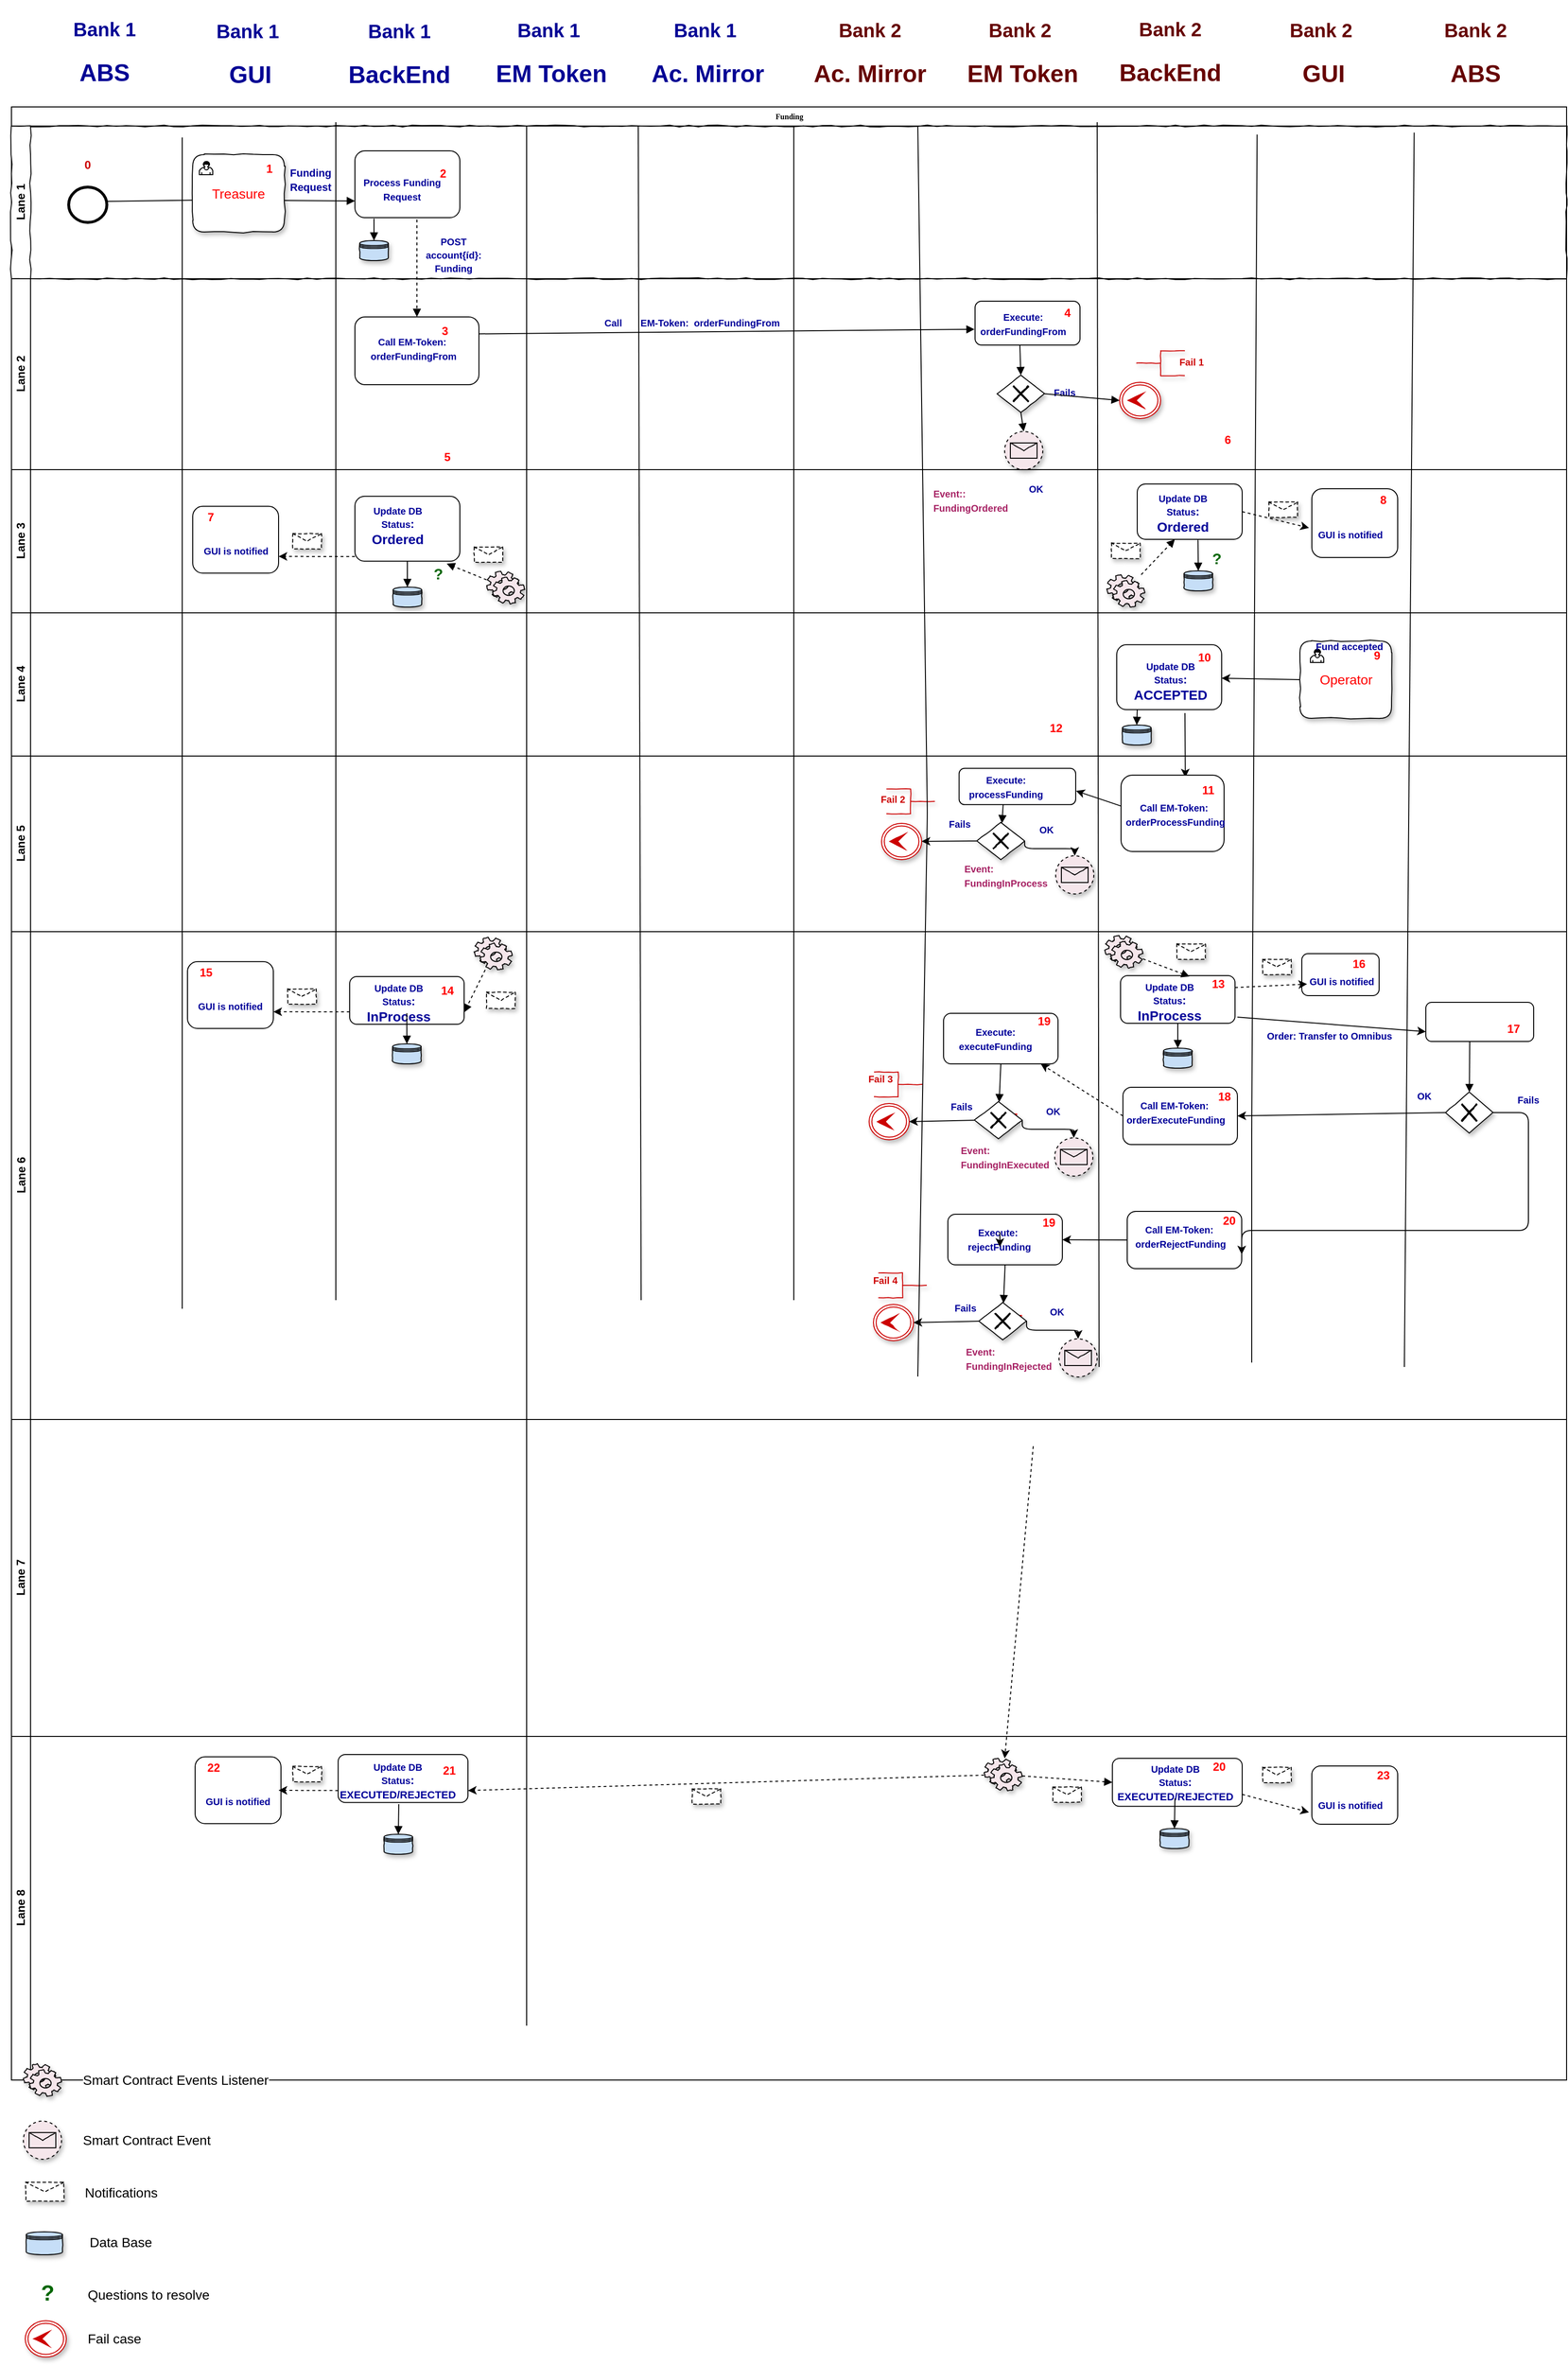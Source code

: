 <mxfile version="10.7.0" type="google"><diagram name="Page-1" id="c7488fd3-1785-93aa-aadb-54a6760d102a"><mxGraphModel dx="1989" dy="1087" grid="1" gridSize="10" guides="1" tooltips="1" connect="1" arrows="1" fold="1" page="1" pageScale="1" pageWidth="1100" pageHeight="850" background="#ffffff" math="0" shadow="0"><root><mxCell id="0"/><mxCell id="1" parent="0"/><mxCell id="2b4e8129b02d487f-1" value="Funding" style="swimlane;html=1;childLayout=stackLayout;horizontal=1;startSize=20;horizontalStack=0;rounded=0;shadow=0;labelBackgroundColor=none;strokeWidth=1;fontFamily=Verdana;fontSize=8;align=center;" parent="1" vertex="1"><mxGeometry x="20" y="170" width="1630" height="2067" as="geometry"><mxRectangle x="180" y="40" width="60" height="20" as="alternateBounds"/></mxGeometry></mxCell><object label="Lane 1" placeholders="1" id="2b4e8129b02d487f-2"><mxCell style="swimlane;html=1;startSize=20;horizontal=0;fillColor=#FFFFFF;strokeColor=#000000;rounded=0;shadow=0;glass=0;comic=1;" parent="2b4e8129b02d487f-1" vertex="1"><mxGeometry y="20" width="1630" height="160" as="geometry"><mxRectangle y="20" width="880" height="60" as="alternateBounds"/></mxGeometry></mxCell></object><mxCell id="2b4e8129b02d487f-23" style="edgeStyle=orthogonalEdgeStyle;rounded=0;html=1;labelBackgroundColor=none;startArrow=none;startFill=0;startSize=5;endArrow=classicThin;endFill=1;endSize=5;jettySize=auto;orthogonalLoop=1;strokeColor=#000000;strokeWidth=1;fontFamily=Verdana;fontSize=8;fontColor=#000000;" parent="2b4e8129b02d487f-2" edge="1"><mxGeometry relative="1" as="geometry"><mxPoint x="579.882" y="75.118" as="sourcePoint"/></mxGeometry></mxCell><mxCell id="gJ8M1c429zMVGHR1PueY-62" value="" style="endArrow=none;html=1;" parent="2b4e8129b02d487f-2" edge="1"><mxGeometry width="50" height="50" relative="1" as="geometry"><mxPoint x="820" y="1230" as="sourcePoint"/><mxPoint x="820" as="targetPoint"/></mxGeometry></mxCell><mxCell id="gJ8M1c429zMVGHR1PueY-188" value="" style="endArrow=block;endFill=1;endSize=6;html=1;fontSize=3;fontColor=#660000;entryX=0;entryY=0.5;entryDx=0;entryDy=0;" parent="2b4e8129b02d487f-2" edge="1"><mxGeometry width="100" relative="1" as="geometry"><mxPoint x="95" y="79" as="sourcePoint"/><mxPoint x="202.353" y="77.471" as="targetPoint"/></mxGeometry></mxCell><mxCell id="gJ8M1c429zMVGHR1PueY-179" value="" style="group" parent="2b4e8129b02d487f-2" vertex="1" connectable="0"><mxGeometry x="30" y="22.5" width="40" height="56" as="geometry"/></mxCell><mxCell id="gJ8M1c429zMVGHR1PueY-145" value="&lt;b&gt;&lt;font color=&quot;#cc0000&quot;&gt;0&lt;/font&gt;&lt;/b&gt;" style="text;html=1;strokeColor=none;fillColor=none;align=center;verticalAlign=middle;whiteSpace=wrap;rounded=0;" parent="2b4e8129b02d487f-2" vertex="1"><mxGeometry x="60" y="30.5" width="40" height="20" as="geometry"/></mxCell><mxCell id="gJ8M1c429zMVGHR1PueY-198" value="" style="group" parent="2b4e8129b02d487f-2" vertex="1" connectable="0"><mxGeometry x="360" y="36" width="110" height="60" as="geometry"/></mxCell><mxCell id="gJ8M1c429zMVGHR1PueY-193" value="" style="rounded=1;whiteSpace=wrap;html=1;shadow=0;labelBackgroundColor=none;strokeColor=#000000;strokeWidth=1;fillColor=#ffffff;fontFamily=Verdana;fontSize=8;fontColor=#000000;align=center;" parent="gJ8M1c429zMVGHR1PueY-198" vertex="1"><mxGeometry y="-10" width="110" height="70" as="geometry"/></mxCell><mxCell id="gJ8M1c429zMVGHR1PueY-194" value="&lt;span&gt;&lt;font&gt;2&lt;/font&gt;&lt;/span&gt;" style="text;html=1;strokeColor=none;fillColor=none;align=center;verticalAlign=middle;whiteSpace=wrap;rounded=0;fontColor=#FF0000;fontStyle=1" parent="gJ8M1c429zMVGHR1PueY-198" vertex="1"><mxGeometry x="80" y="4" width="25" height="20" as="geometry"/></mxCell><mxCell id="WoxDtUjzJJ3xCe84Mo6B-377" value="" style="group" vertex="1" connectable="0" parent="gJ8M1c429zMVGHR1PueY-198"><mxGeometry x="7" y="7" width="85" height="46" as="geometry"/></mxCell><UserObject label="&lt;font style=&quot;font-size: 10px&quot;&gt;Process Funding Request&lt;br&gt;&lt;/font&gt;" placeholders="1" name="Variable" id="WoxDtUjzJJ3xCe84Mo6B-378"><mxCell style="text;html=1;strokeColor=none;fillColor=none;align=center;verticalAlign=middle;whiteSpace=wrap;overflow=hidden;fontStyle=1;fontColor=#000099;" vertex="1" parent="WoxDtUjzJJ3xCe84Mo6B-377"><mxGeometry width="85" height="46" as="geometry"/></mxCell></UserObject><mxCell id="2b4e8129b02d487f-5" value="" style="ellipse;whiteSpace=wrap;html=1;rounded=0;shadow=0;labelBackgroundColor=none;strokeColor=#000000;strokeWidth=3;fillColor=#ffffff;fontFamily=Verdana;fontSize=8;fontColor=#000000;align=center;direction=south;" parent="2b4e8129b02d487f-2" vertex="1"><mxGeometry x="60" y="64" width="40" height="37" as="geometry"/></mxCell><mxCell id="gJ8M1c429zMVGHR1PueY-287" value="&lt;div style=&quot;text-align: left&quot;&gt;&lt;font style=&quot;font-size: 14px&quot;&gt;Treasure&lt;/font&gt;&lt;/div&gt;" style="html=1;whiteSpace=wrap;rounded=1;shadow=1;glass=0;comic=1;gradientColor=none;fontSize=3;fontColor=#FF0000;align=center;" parent="2b4e8129b02d487f-2" vertex="1"><mxGeometry x="190" y="30" width="96" height="81" as="geometry"/></mxCell><mxCell id="gJ8M1c429zMVGHR1PueY-288" value="" style="html=1;shape=mxgraph.bpmn.user_task;outlineConnect=0;" parent="gJ8M1c429zMVGHR1PueY-287" vertex="1"><mxGeometry width="14" height="14" relative="1" as="geometry"><mxPoint x="7" y="7" as="offset"/></mxGeometry></mxCell><mxCell id="gJ8M1c429zMVGHR1PueY-292" value="&lt;span&gt;&lt;font&gt;1&lt;/font&gt;&lt;/span&gt;" style="text;html=1;strokeColor=none;fillColor=none;align=center;verticalAlign=middle;whiteSpace=wrap;rounded=0;fontColor=#FF0000;fontStyle=1" parent="gJ8M1c429zMVGHR1PueY-287" vertex="1"><mxGeometry x="66.207" y="3.574" width="28.69" height="23.824" as="geometry"/></mxCell><UserObject label="&lt;div style=&quot;text-align: left&quot;&gt;&lt;span style=&quot;font-size: 11px&quot;&gt;Funding Request&amp;nbsp;&lt;/span&gt;&lt;/div&gt;" placeholders="1" name="Variable" id="gJ8M1c429zMVGHR1PueY-291"><mxCell style="text;html=1;strokeColor=none;fillColor=none;align=center;verticalAlign=middle;whiteSpace=wrap;overflow=hidden;fontStyle=1;fontColor=#000099;" parent="2b4e8129b02d487f-2" vertex="1"><mxGeometry x="291" y="36" width="58" height="39" as="geometry"/></mxCell></UserObject><mxCell id="gJ8M1c429zMVGHR1PueY-290" value="" style="endArrow=block;endFill=1;endSize=6;html=1;fontSize=3;fontColor=#FF0000;entryX=0;entryY=0.75;entryDx=0;entryDy=0;" parent="2b4e8129b02d487f-2" target="gJ8M1c429zMVGHR1PueY-193" edge="1"><mxGeometry width="100" relative="1" as="geometry"><mxPoint x="286" y="78" as="sourcePoint"/><mxPoint x="360" y="81" as="targetPoint"/></mxGeometry></mxCell><mxCell id="gJ8M1c429zMVGHR1PueY-297" value="" style="group" parent="2b4e8129b02d487f-2" vertex="1" connectable="0"><mxGeometry x="420.5" y="111" width="85" height="46" as="geometry"/></mxCell><UserObject label="&lt;font style=&quot;font-size: 10px&quot;&gt;POST account{íd}: Funding&lt;br&gt;&lt;/font&gt;" placeholders="1" name="Variable" id="gJ8M1c429zMVGHR1PueY-294"><mxCell style="text;html=1;strokeColor=none;fillColor=none;align=center;verticalAlign=middle;whiteSpace=wrap;overflow=hidden;fontStyle=1;fontColor=#000099;" parent="gJ8M1c429zMVGHR1PueY-297" vertex="1"><mxGeometry width="85" height="46" as="geometry"/></mxCell></UserObject><mxCell id="gJ8M1c429zMVGHR1PueY-298" value="" style="shape=datastore;whiteSpace=wrap;html=1;rounded=1;shadow=1;glass=0;comic=1;gradientColor=none;fontSize=12;fontColor=#000000;align=center;labelBackgroundColor=#D4E1F5;labelBorderColor=none;fillColor=#C6DEF7;" parent="2b4e8129b02d487f-2" vertex="1"><mxGeometry x="365" y="120" width="30" height="21" as="geometry"/></mxCell><mxCell id="gJ8M1c429zMVGHR1PueY-300" value="" style="endArrow=block;endFill=1;endSize=6;html=1;fontSize=12;fontColor=#000000;entryX=0.5;entryY=0;entryDx=0;entryDy=0;entryPerimeter=0;" parent="2b4e8129b02d487f-2" target="gJ8M1c429zMVGHR1PueY-298" edge="1"><mxGeometry width="100" relative="1" as="geometry"><mxPoint x="380" y="97" as="sourcePoint"/><mxPoint x="332.5" y="128.833" as="targetPoint"/></mxGeometry></mxCell><mxCell id="2b4e8129b02d487f-3" value="Lane 2" style="swimlane;html=1;startSize=20;horizontal=0;" parent="2b4e8129b02d487f-1" vertex="1"><mxGeometry y="180" width="1630" height="200" as="geometry"/></mxCell><mxCell id="gJ8M1c429zMVGHR1PueY-65" value="" style="endArrow=none;html=1;" parent="2b4e8129b02d487f-3" edge="1"><mxGeometry width="50" height="50" relative="1" as="geometry"><mxPoint x="179" y="1079" as="sourcePoint"/><mxPoint x="179" y="-148" as="targetPoint"/></mxGeometry></mxCell><mxCell id="gJ8M1c429zMVGHR1PueY-214" value="" style="group" parent="2b4e8129b02d487f-3" vertex="1" connectable="0"><mxGeometry x="360" y="40" width="130" height="71" as="geometry"/></mxCell><mxCell id="gJ8M1c429zMVGHR1PueY-200" value="" style="group" parent="gJ8M1c429zMVGHR1PueY-214" vertex="1" connectable="0"><mxGeometry width="130" height="71" as="geometry"/></mxCell><mxCell id="gJ8M1c429zMVGHR1PueY-201" value="" style="group" parent="gJ8M1c429zMVGHR1PueY-200" vertex="1" connectable="0"><mxGeometry width="130" height="71" as="geometry"/></mxCell><mxCell id="gJ8M1c429zMVGHR1PueY-202" value="" style="rounded=1;whiteSpace=wrap;html=1;shadow=0;labelBackgroundColor=none;strokeColor=#000000;strokeWidth=1;fillColor=#ffffff;fontFamily=Verdana;fontSize=8;fontColor=#000000;align=center;" parent="gJ8M1c429zMVGHR1PueY-201" vertex="1"><mxGeometry width="130" height="71" as="geometry"/></mxCell><mxCell id="gJ8M1c429zMVGHR1PueY-203" value="&lt;span&gt;&lt;font&gt;3&lt;/font&gt;&lt;/span&gt;" style="text;html=1;strokeColor=none;fillColor=none;align=center;verticalAlign=middle;whiteSpace=wrap;rounded=0;fontColor=#FF0000;fontStyle=1" parent="gJ8M1c429zMVGHR1PueY-201" vertex="1"><mxGeometry x="70.909" y="3.55" width="47.273" height="23.667" as="geometry"/></mxCell><mxCell id="WoxDtUjzJJ3xCe84Mo6B-379" value="&lt;span style=&quot;text-align: left ; font-size: 10px&quot;&gt;Call EM-Token:&amp;nbsp; orderFundingFrom&lt;/span&gt;&lt;br&gt;" style="text;html=1;strokeColor=none;fillColor=none;align=center;verticalAlign=middle;whiteSpace=wrap;rounded=0;shadow=1;glass=0;comic=1;fontSize=12;fontColor=#000099;fontStyle=1" vertex="1" parent="gJ8M1c429zMVGHR1PueY-201"><mxGeometry x="14.182" y="4.142" width="94.545" height="57.983" as="geometry"/></mxCell><mxCell id="gJ8M1c429zMVGHR1PueY-303" value="" style="endArrow=block;endFill=1;endSize=6;html=1;fontSize=12;fontColor=#000000;entryX=-0.005;entryY=0.64;entryDx=0;entryDy=0;entryPerimeter=0;exitX=1;exitY=0.25;exitDx=0;exitDy=0;" parent="2b4e8129b02d487f-3" source="gJ8M1c429zMVGHR1PueY-202" target="gJ8M1c429zMVGHR1PueY-235" edge="1"><mxGeometry width="100" relative="1" as="geometry"><mxPoint x="470" y="57" as="sourcePoint"/><mxPoint x="90" y="939" as="targetPoint"/></mxGeometry></mxCell><mxCell id="gJ8M1c429zMVGHR1PueY-304" value="&lt;span style=&quot;text-align: left ; font-size: 10px&quot;&gt;Call&amp;nbsp; &amp;nbsp; &amp;nbsp; &amp;nbsp;EM-Token:&amp;nbsp; orderFundingFrom&lt;/span&gt;&lt;br&gt;" style="text;html=1;strokeColor=none;fillColor=none;align=center;verticalAlign=middle;whiteSpace=wrap;rounded=0;shadow=1;glass=0;comic=1;fontSize=12;fontColor=#000099;fontStyle=1" parent="2b4e8129b02d487f-3" vertex="1"><mxGeometry x="500" y="36" width="427" height="20" as="geometry"/></mxCell><mxCell id="gJ8M1c429zMVGHR1PueY-317" value="" style="shape=mxgraph.bpmn.shape;html=1;verticalLabelPosition=bottom;labelBackgroundColor=#ffffff;verticalAlign=top;align=center;perimeter=rhombusPerimeter;background=gateway;outlineConnect=0;outline=none;symbol=exclusiveGw;rounded=1;shadow=1;glass=0;comic=1;fillColor=#FFFFFF;gradientColor=none;fontSize=12;fontColor=#000000;" parent="2b4e8129b02d487f-3" vertex="1"><mxGeometry x="1033" y="101" width="50" height="39" as="geometry"/></mxCell><mxCell id="gJ8M1c429zMVGHR1PueY-318" value="" style="endArrow=block;endFill=1;endSize=6;html=1;fontSize=12;fontColor=#000000;entryX=0.5;entryY=0;entryDx=0;entryDy=0;exitX=0.427;exitY=1.011;exitDx=0;exitDy=0;exitPerimeter=0;" parent="2b4e8129b02d487f-3" target="gJ8M1c429zMVGHR1PueY-317" edge="1" source="gJ8M1c429zMVGHR1PueY-235"><mxGeometry width="100" relative="1" as="geometry"><mxPoint x="1065" y="70" as="sourcePoint"/><mxPoint x="1060.335" y="109.261" as="targetPoint"/></mxGeometry></mxCell><mxCell id="gJ8M1c429zMVGHR1PueY-321" value="&lt;div style=&quot;text-align: left&quot;&gt;&lt;span style=&quot;font-size: 10px&quot;&gt;Fails&lt;/span&gt;&lt;/div&gt;" style="text;html=1;strokeColor=none;fillColor=none;align=center;verticalAlign=middle;whiteSpace=wrap;rounded=0;shadow=1;glass=0;comic=1;fontSize=12;fontColor=#000099;fontStyle=1" parent="2b4e8129b02d487f-3" vertex="1"><mxGeometry x="1073.5" y="108.5" width="60" height="20" as="geometry"/></mxCell><mxCell id="gJ8M1c429zMVGHR1PueY-319" value="" style="endArrow=block;endFill=1;endSize=6;html=1;fontSize=12;fontColor=#000000;exitX=1;exitY=0.5;exitDx=0;exitDy=0;entryX=0.5;entryY=0;entryDx=0;entryDy=0;" parent="2b4e8129b02d487f-3" source="gJ8M1c429zMVGHR1PueY-317" target="gJ8M1c429zMVGHR1PueY-325" edge="1"><mxGeometry width="100" relative="1" as="geometry"><mxPoint x="-10" y="929" as="sourcePoint"/><mxPoint x="1160" y="119" as="targetPoint"/></mxGeometry></mxCell><mxCell id="gJ8M1c429zMVGHR1PueY-233" value="" style="group" parent="2b4e8129b02d487f-3" vertex="1" connectable="0"><mxGeometry x="1010" y="28" width="110" height="46" as="geometry"/></mxCell><mxCell id="gJ8M1c429zMVGHR1PueY-234" value="" style="group" parent="gJ8M1c429zMVGHR1PueY-233" vertex="1" connectable="0"><mxGeometry width="110" height="46" as="geometry"/></mxCell><mxCell id="gJ8M1c429zMVGHR1PueY-238" value="" style="group" parent="gJ8M1c429zMVGHR1PueY-234" vertex="1" connectable="0"><mxGeometry width="110" height="46" as="geometry"/></mxCell><mxCell id="gJ8M1c429zMVGHR1PueY-235" value="" style="rounded=1;whiteSpace=wrap;html=1;shadow=0;labelBackgroundColor=none;strokeColor=#000000;strokeWidth=1;fillColor=#ffffff;fontFamily=Verdana;fontSize=8;fontColor=#000000;align=center;" parent="gJ8M1c429zMVGHR1PueY-238" vertex="1"><mxGeometry y="-4.5" width="110" height="46" as="geometry"/></mxCell><mxCell id="gJ8M1c429zMVGHR1PueY-236" value="&lt;span&gt;&lt;font&gt;4&lt;/font&gt;&lt;/span&gt;" style="text;html=1;strokeColor=none;fillColor=none;align=center;verticalAlign=middle;whiteSpace=wrap;rounded=0;fontColor=#FF0000;fontStyle=1" parent="gJ8M1c429zMVGHR1PueY-238" vertex="1"><mxGeometry x="77" y="-0.98" width="40" height="18.4" as="geometry"/></mxCell><mxCell id="WoxDtUjzJJ3xCe84Mo6B-15" value="&lt;span style=&quot;text-align: left ; font-size: 10px&quot;&gt;Execute: orderFundingFrom&lt;/span&gt;&lt;br&gt;" style="text;html=1;strokeColor=none;fillColor=none;align=center;verticalAlign=middle;whiteSpace=wrap;rounded=0;shadow=1;glass=0;comic=1;fontSize=12;fontColor=#000099;fontStyle=1" vertex="1" parent="gJ8M1c429zMVGHR1PueY-238"><mxGeometry x="9.5" y="8.5" width="81" height="20" as="geometry"/></mxCell><mxCell id="gJ8M1c429zMVGHR1PueY-325" value="" style="shape=mxgraph.bpmn.shape;html=1;verticalLabelPosition=bottom;labelBackgroundColor=#ffffff;verticalAlign=top;align=center;perimeter=ellipsePerimeter;outlineConnect=0;outline=throwing;symbol=escalation;rounded=1;shadow=1;glass=0;comic=1;fillColor=#FFFFFF;gradientColor=none;fontSize=12;fontColor=#000000;rotation=-90;strokeColor=#CC0000;" parent="2b4e8129b02d487f-3" vertex="1"><mxGeometry x="1164" y="106" width="38" height="43" as="geometry"/></mxCell><mxCell id="gJ8M1c429zMVGHR1PueY-331" value="" style="group" parent="2b4e8129b02d487f-3" vertex="1" connectable="0"><mxGeometry x="1179.5" y="75.5" width="87" height="26" as="geometry"/></mxCell><mxCell id="gJ8M1c429zMVGHR1PueY-326" value="&lt;div style=&quot;text-align: left&quot;&gt;&lt;span style=&quot;font-size: 10px&quot;&gt;Fail 1&lt;/span&gt;&lt;/div&gt;" style="text;html=1;strokeColor=none;fillColor=none;align=center;verticalAlign=middle;whiteSpace=wrap;rounded=0;shadow=1;glass=0;comic=1;fontSize=12;fontColor=#CC0000;fontStyle=1" parent="gJ8M1c429zMVGHR1PueY-331" vertex="1"><mxGeometry x="27" y="1.5" width="60" height="20" as="geometry"/></mxCell><mxCell id="gJ8M1c429zMVGHR1PueY-327" value="" style="html=1;shape=mxgraph.flowchart.annotation_2;align=left;rounded=1;shadow=1;glass=0;comic=1;labelBackgroundColor=#D4E1F5;strokeColor=#CC0000;fillColor=#FFFFFF;gradientColor=none;fontSize=12;fontColor=#000000;" parent="gJ8M1c429zMVGHR1PueY-331" vertex="1"><mxGeometry width="50" height="26" as="geometry"/></mxCell><mxCell id="gJ8M1c429zMVGHR1PueY-307" value="" style="shape=mxgraph.bpmn.shape;html=1;verticalLabelPosition=bottom;labelBackgroundColor=#ffffff;verticalAlign=top;align=center;perimeter=ellipsePerimeter;outlineConnect=0;outline=eventNonint;symbol=message;rounded=1;shadow=1;glass=0;comic=1;fillColor=#F5E6EB;gradientColor=none;fontSize=12;fontColor=#000000;" parent="2b4e8129b02d487f-3" vertex="1"><mxGeometry x="1041" y="160" width="40" height="40" as="geometry"/></mxCell><mxCell id="gJ8M1c429zMVGHR1PueY-320" value="" style="endArrow=block;endFill=1;endSize=6;html=1;fontSize=12;fontColor=#000000;entryX=0.5;entryY=0;entryDx=0;entryDy=0;exitX=0.5;exitY=1;exitDx=0;exitDy=0;" parent="2b4e8129b02d487f-3" source="gJ8M1c429zMVGHR1PueY-317" target="gJ8M1c429zMVGHR1PueY-307" edge="1"><mxGeometry width="100" relative="1" as="geometry"><mxPoint x="1060" y="148" as="sourcePoint"/><mxPoint x="1038" y="190" as="targetPoint"/></mxGeometry></mxCell><mxCell id="2b4e8129b02d487f-4" value="Lane 3" style="swimlane;html=1;startSize=20;horizontal=0;" parent="2b4e8129b02d487f-1" vertex="1"><mxGeometry y="380" width="1630" height="150" as="geometry"/></mxCell><mxCell id="2b4e8129b02d487f-30" style="edgeStyle=orthogonalEdgeStyle;rounded=0;html=1;labelBackgroundColor=none;startArrow=none;startFill=0;startSize=5;endArrow=classicThin;endFill=1;endSize=5;jettySize=auto;orthogonalLoop=1;strokeColor=#000000;strokeWidth=1;fontFamily=Verdana;fontSize=8;fontColor=#000000;" parent="2b4e8129b02d487f-4" edge="1"><mxGeometry relative="1" as="geometry"><mxPoint x="530" y="75.5" as="targetPoint"/></mxGeometry></mxCell><mxCell id="gJ8M1c429zMVGHR1PueY-216" value="" style="group" parent="2b4e8129b02d487f-4" vertex="1" connectable="0"><mxGeometry x="190" y="30" width="90" height="70" as="geometry"/></mxCell><mxCell id="gJ8M1c429zMVGHR1PueY-208" value="" style="group" parent="gJ8M1c429zMVGHR1PueY-216" vertex="1" connectable="0"><mxGeometry y="8.4" width="90" height="70" as="geometry"/></mxCell><mxCell id="gJ8M1c429zMVGHR1PueY-209" value="" style="group" parent="gJ8M1c429zMVGHR1PueY-208" vertex="1" connectable="0"><mxGeometry width="90" height="70" as="geometry"/></mxCell><mxCell id="gJ8M1c429zMVGHR1PueY-210" value="" style="rounded=1;whiteSpace=wrap;html=1;shadow=0;labelBackgroundColor=none;strokeColor=#000000;strokeWidth=1;fillColor=#ffffff;fontFamily=Verdana;fontSize=8;fontColor=#000000;align=center;" parent="gJ8M1c429zMVGHR1PueY-209" vertex="1"><mxGeometry width="90" height="70" as="geometry"/></mxCell><mxCell id="gJ8M1c429zMVGHR1PueY-211" value="&lt;span&gt;&lt;font&gt;7&lt;/font&gt;&lt;/span&gt;" style="text;html=1;strokeColor=none;fillColor=none;align=center;verticalAlign=middle;whiteSpace=wrap;rounded=0;fontColor=#FF0000;fontStyle=1" parent="gJ8M1c429zMVGHR1PueY-209" vertex="1"><mxGeometry x="8" y="3" width="22" height="17" as="geometry"/></mxCell><mxCell id="gJ8M1c429zMVGHR1PueY-394" value="&lt;span style=&quot;text-align: left ; font-size: 10px&quot;&gt;GUI is notified&lt;/span&gt;&lt;br&gt;" style="text;html=1;strokeColor=none;fillColor=none;align=center;verticalAlign=middle;whiteSpace=wrap;rounded=0;shadow=1;glass=0;comic=1;fontSize=12;fontColor=#000099;fontStyle=1" parent="gJ8M1c429zMVGHR1PueY-209" vertex="1"><mxGeometry x="4.5" y="33.331" width="81" height="26.923" as="geometry"/></mxCell><mxCell id="gJ8M1c429zMVGHR1PueY-242" value="" style="group" parent="2b4e8129b02d487f-4" vertex="1" connectable="0"><mxGeometry x="1363" y="20" width="90" height="72" as="geometry"/></mxCell><mxCell id="gJ8M1c429zMVGHR1PueY-245" value="" style="group" parent="gJ8M1c429zMVGHR1PueY-242" vertex="1" connectable="0"><mxGeometry width="90" height="72" as="geometry"/></mxCell><mxCell id="gJ8M1c429zMVGHR1PueY-243" value="" style="rounded=1;whiteSpace=wrap;html=1;shadow=0;labelBackgroundColor=none;strokeColor=#000000;strokeWidth=1;fillColor=#ffffff;fontFamily=Verdana;fontSize=8;fontColor=#000000;align=center;" parent="gJ8M1c429zMVGHR1PueY-245" vertex="1"><mxGeometry width="90" height="72" as="geometry"/></mxCell><mxCell id="gJ8M1c429zMVGHR1PueY-244" value="8" style="text;html=1;strokeColor=none;fillColor=none;align=center;verticalAlign=middle;whiteSpace=wrap;rounded=0;fontColor=#FF0000;fontStyle=1" parent="gJ8M1c429zMVGHR1PueY-245" vertex="1"><mxGeometry x="60" y="4" width="30" height="16" as="geometry"/></mxCell><mxCell id="gJ8M1c429zMVGHR1PueY-391" value="&lt;span style=&quot;text-align: left ; font-size: 10px&quot;&gt;GUI is notified&lt;/span&gt;&lt;br&gt;" style="text;html=1;strokeColor=none;fillColor=none;align=center;verticalAlign=middle;whiteSpace=wrap;rounded=0;shadow=1;glass=0;comic=1;fontSize=12;fontColor=#000099;fontStyle=1" parent="gJ8M1c429zMVGHR1PueY-245" vertex="1"><mxGeometry y="38" width="81" height="20" as="geometry"/></mxCell><mxCell id="gJ8M1c429zMVGHR1PueY-322" value="&lt;div style=&quot;text-align: left&quot;&gt;&lt;span style=&quot;font-size: 10px&quot;&gt;OK&lt;/span&gt;&lt;/div&gt;" style="text;html=1;strokeColor=none;fillColor=none;align=center;verticalAlign=middle;whiteSpace=wrap;rounded=0;shadow=1;glass=0;comic=1;fontSize=12;fontColor=#000099;fontStyle=1" parent="2b4e8129b02d487f-4" vertex="1"><mxGeometry x="1058.5" y="10" width="30" height="20" as="geometry"/></mxCell><mxCell id="gJ8M1c429zMVGHR1PueY-323" value="&lt;div style=&quot;text-align: left&quot;&gt;&lt;span style=&quot;font-size: 10px&quot;&gt;&lt;font color=&quot;#a62163&quot;&gt;Event::&lt;/font&gt;&lt;/span&gt;&lt;/div&gt;&lt;div style=&quot;text-align: left&quot;&gt;&lt;span style=&quot;font-size: 10px&quot;&gt;&lt;font color=&quot;#a62163&quot;&gt;FundingOrdered&lt;/font&gt;&lt;/span&gt;&lt;/div&gt;" style="text;html=1;strokeColor=none;fillColor=none;align=center;verticalAlign=middle;whiteSpace=wrap;rounded=0;shadow=1;glass=0;comic=1;fontSize=12;fontColor=#000099;fontStyle=1" parent="2b4e8129b02d487f-4" vertex="1"><mxGeometry x="952.5" y="21" width="105" height="21" as="geometry"/></mxCell><mxCell id="gJ8M1c429zMVGHR1PueY-314" value="" style="shape=mxgraph.bpmn.service_task;html=1;outlineConnect=0;rounded=1;shadow=1;glass=0;comic=1;labelBackgroundColor=#D4E1F5;fillColor=#F5E6EB;gradientColor=none;fontSize=12;fontColor=#000000;align=center;" parent="2b4e8129b02d487f-4" vertex="1"><mxGeometry x="1148" y="110" width="40" height="34" as="geometry"/></mxCell><mxCell id="gJ8M1c429zMVGHR1PueY-336" value="" style="shape=datastore;whiteSpace=wrap;html=1;rounded=1;shadow=1;glass=0;comic=1;gradientColor=none;fontSize=12;fontColor=#000000;align=center;labelBackgroundColor=#D4E1F5;labelBorderColor=none;fillColor=#C6DEF7;" parent="2b4e8129b02d487f-4" vertex="1"><mxGeometry x="400" y="123" width="30" height="21" as="geometry"/></mxCell><mxCell id="gJ8M1c429zMVGHR1PueY-337" value="" style="endArrow=block;endFill=1;endSize=6;html=1;fontSize=12;fontColor=#000000;entryX=0.5;entryY=0;entryDx=0;entryDy=0;entryPerimeter=0;exitX=0.5;exitY=1;exitDx=0;exitDy=0;" parent="2b4e8129b02d487f-4" source="gJ8M1c429zMVGHR1PueY-206" target="gJ8M1c429zMVGHR1PueY-336" edge="1"><mxGeometry width="100" relative="1" as="geometry"><mxPoint x="410" y="100" as="sourcePoint"/><mxPoint x="342" y="-58.167" as="targetPoint"/></mxGeometry></mxCell><mxCell id="gJ8M1c429zMVGHR1PueY-339" value="" style="group" parent="2b4e8129b02d487f-4" vertex="1" connectable="0"><mxGeometry x="360" y="42" width="110" height="68" as="geometry"/></mxCell><mxCell id="gJ8M1c429zMVGHR1PueY-206" value="" style="rounded=1;whiteSpace=wrap;html=1;shadow=0;labelBackgroundColor=none;strokeColor=#000000;strokeWidth=1;fillColor=#ffffff;fontFamily=Verdana;fontSize=8;fontColor=#000000;align=center;" parent="gJ8M1c429zMVGHR1PueY-339" vertex="1"><mxGeometry y="-14.069" width="110" height="68" as="geometry"/></mxCell><mxCell id="gJ8M1c429zMVGHR1PueY-338" value="&lt;span style=&quot;text-align: left ; font-size: 10px&quot;&gt;Update DB&lt;br&gt;&lt;/span&gt;&lt;font style=&quot;font-size: 10px&quot;&gt;Status&lt;/font&gt;:&lt;br&gt;&lt;font style=&quot;font-size: 14px&quot;&gt;Ordered&lt;/font&gt;&lt;br&gt;" style="text;html=1;strokeColor=none;fillColor=none;align=center;verticalAlign=middle;whiteSpace=wrap;rounded=0;shadow=1;glass=0;comic=1;fontSize=12;fontColor=#000099;fontStyle=1" parent="gJ8M1c429zMVGHR1PueY-339" vertex="1"><mxGeometry x="15" y="4.483" width="60" height="23.448" as="geometry"/></mxCell><mxCell id="gJ8M1c429zMVGHR1PueY-313" value="" style="shape=message;whiteSpace=wrap;html=1;outlineConnect=0;rounded=1;shadow=1;glass=0;comic=1;labelBackgroundColor=#D4E1F5;fillColor=#FFFFFF;gradientColor=none;fontSize=12;fontColor=#000000;align=center;dashed=1;" parent="2b4e8129b02d487f-4" vertex="1"><mxGeometry x="485" y="81" width="30" height="16" as="geometry"/></mxCell><mxCell id="gJ8M1c429zMVGHR1PueY-333" value="" style="endArrow=block;endFill=1;endSize=6;html=1;fontSize=12;fontColor=#CC0000;dashed=1;entryX=0.75;entryY=0;entryDx=0;entryDy=0;" parent="2b4e8129b02d487f-4" source="WoxDtUjzJJ3xCe84Mo6B-372" target="gJ8M1c429zMVGHR1PueY-365" edge="1"><mxGeometry width="100" relative="1" as="geometry"><mxPoint x="920" y="105" as="sourcePoint"/><mxPoint x="470" y="92" as="targetPoint"/></mxGeometry></mxCell><mxCell id="gJ8M1c429zMVGHR1PueY-342" value="" style="shape=datastore;whiteSpace=wrap;html=1;rounded=1;shadow=1;glass=0;comic=1;gradientColor=none;fontSize=12;fontColor=#000000;align=center;labelBackgroundColor=#D4E1F5;labelBorderColor=none;fillColor=#C6DEF7;" parent="2b4e8129b02d487f-4" vertex="1"><mxGeometry x="1229" y="106" width="30" height="21" as="geometry"/></mxCell><mxCell id="gJ8M1c429zMVGHR1PueY-343" value="" style="endArrow=block;endFill=1;endSize=6;html=1;fontSize=12;fontColor=#000000;entryX=0.5;entryY=0;entryDx=0;entryDy=0;entryPerimeter=0;exitX=0.579;exitY=1.011;exitDx=0;exitDy=0;exitPerimeter=0;" parent="2b4e8129b02d487f-4" source="gJ8M1c429zMVGHR1PueY-240" target="gJ8M1c429zMVGHR1PueY-342" edge="1"><mxGeometry width="100" relative="1" as="geometry"><mxPoint x="1235" y="73" as="sourcePoint"/><mxPoint x="1139.5" y="-570.667" as="targetPoint"/></mxGeometry></mxCell><mxCell id="gJ8M1c429zMVGHR1PueY-350" value="" style="group" parent="2b4e8129b02d487f-4" vertex="1" connectable="0"><mxGeometry x="1170" y="42" width="113" height="51" as="geometry"/></mxCell><mxCell id="gJ8M1c429zMVGHR1PueY-239" value="" style="group" parent="gJ8M1c429zMVGHR1PueY-350" vertex="1" connectable="0"><mxGeometry width="113" height="51" as="geometry"/></mxCell><mxCell id="gJ8M1c429zMVGHR1PueY-246" value="" style="group" parent="gJ8M1c429zMVGHR1PueY-239" vertex="1" connectable="0"><mxGeometry width="113" height="51" as="geometry"/></mxCell><mxCell id="gJ8M1c429zMVGHR1PueY-240" value="" style="rounded=1;whiteSpace=wrap;html=1;shadow=0;labelBackgroundColor=none;strokeColor=#000000;strokeWidth=1;fillColor=#ffffff;fontFamily=Verdana;fontSize=8;fontColor=#000000;align=center;" parent="gJ8M1c429zMVGHR1PueY-246" vertex="1"><mxGeometry x="10" y="-27" width="110" height="58" as="geometry"/></mxCell><mxCell id="WoxDtUjzJJ3xCe84Mo6B-13" value="&lt;span style=&quot;text-align: left ; font-size: 10px&quot;&gt;Update DB&lt;br&gt;&lt;/span&gt;&lt;font style=&quot;font-size: 10px&quot;&gt;Status&lt;/font&gt;:&lt;br&gt;&lt;font style=&quot;font-size: 14px&quot;&gt;Ordered&lt;/font&gt;&lt;br&gt;" style="text;html=1;strokeColor=none;fillColor=none;align=center;verticalAlign=middle;whiteSpace=wrap;rounded=0;shadow=1;glass=0;comic=1;fontSize=12;fontColor=#000099;fontStyle=1" vertex="1" parent="gJ8M1c429zMVGHR1PueY-246"><mxGeometry x="27.5" y="-9.017" width="60" height="23.448" as="geometry"/></mxCell><mxCell id="gJ8M1c429zMVGHR1PueY-353" value="" style="shape=message;whiteSpace=wrap;html=1;outlineConnect=0;rounded=1;shadow=1;glass=0;comic=1;labelBackgroundColor=#D4E1F5;fillColor=#FFFFFF;gradientColor=none;fontSize=12;fontColor=#000000;align=center;dashed=1;" parent="gJ8M1c429zMVGHR1PueY-246" vertex="1"><mxGeometry x="-17" y="35" width="30" height="16" as="geometry"/></mxCell><mxCell id="gJ8M1c429zMVGHR1PueY-365" value="&lt;span style=&quot;text-align: left&quot;&gt;&lt;font style=&quot;font-size: 16px&quot; color=&quot;#006600&quot;&gt;?&lt;/font&gt;&lt;/span&gt;&lt;br&gt;" style="text;html=1;strokeColor=none;fillColor=none;align=center;verticalAlign=middle;whiteSpace=wrap;rounded=0;shadow=1;glass=0;comic=1;fontSize=12;fontColor=#00FF00;fontStyle=1" parent="2b4e8129b02d487f-4" vertex="1"><mxGeometry x="430" y="98.5" width="35" height="20" as="geometry"/></mxCell><mxCell id="gJ8M1c429zMVGHR1PueY-366" value="&lt;span style=&quot;text-align: left&quot;&gt;&lt;font style=&quot;font-size: 16px&quot; color=&quot;#006600&quot;&gt;?&lt;/font&gt;&lt;/span&gt;&lt;br&gt;" style="text;html=1;strokeColor=none;fillColor=none;align=center;verticalAlign=middle;whiteSpace=wrap;rounded=0;shadow=1;glass=0;comic=1;fontSize=12;fontColor=#00FF00;fontStyle=1" parent="2b4e8129b02d487f-4" vertex="1"><mxGeometry x="1245.5" y="83" width="35" height="20" as="geometry"/></mxCell><mxCell id="gJ8M1c429zMVGHR1PueY-376" value="" style="endArrow=classic;html=1;dashed=1;fontSize=14;fontColor=#00FF00;entryX=1;entryY=0.75;entryDx=0;entryDy=0;" parent="2b4e8129b02d487f-4" target="gJ8M1c429zMVGHR1PueY-210" edge="1"><mxGeometry width="50" height="50" relative="1" as="geometry"><mxPoint x="360" y="91" as="sourcePoint"/><mxPoint x="280" y="105" as="targetPoint"/></mxGeometry></mxCell><mxCell id="gJ8M1c429zMVGHR1PueY-377" value="" style="shape=message;whiteSpace=wrap;html=1;outlineConnect=0;rounded=1;shadow=1;glass=0;comic=1;labelBackgroundColor=#D4E1F5;fillColor=#FFFFFF;gradientColor=none;fontSize=12;fontColor=#000000;align=center;dashed=1;" parent="2b4e8129b02d487f-4" vertex="1"><mxGeometry x="295" y="67" width="30" height="16" as="geometry"/></mxCell><mxCell id="gJ8M1c429zMVGHR1PueY-378" value="" style="endArrow=classic;html=1;dashed=1;fontSize=14;fontColor=#00FF00;exitX=1;exitY=0.5;exitDx=0;exitDy=0;" parent="2b4e8129b02d487f-4" source="gJ8M1c429zMVGHR1PueY-240" edge="1"><mxGeometry width="50" height="50" relative="1" as="geometry"><mxPoint x="1290" y="105" as="sourcePoint"/><mxPoint x="1360" y="61" as="targetPoint"/></mxGeometry></mxCell><mxCell id="gJ8M1c429zMVGHR1PueY-380" value="" style="shape=message;whiteSpace=wrap;html=1;outlineConnect=0;rounded=1;shadow=1;glass=0;comic=1;labelBackgroundColor=#D4E1F5;fillColor=#FFFFFF;gradientColor=none;fontSize=12;fontColor=#000000;align=center;dashed=1;" parent="2b4e8129b02d487f-4" vertex="1"><mxGeometry x="1318" y="34" width="30" height="16" as="geometry"/></mxCell><mxCell id="WoxDtUjzJJ3xCe84Mo6B-372" value="" style="shape=mxgraph.bpmn.service_task;html=1;outlineConnect=0;rounded=1;shadow=1;glass=0;comic=1;labelBackgroundColor=#D4E1F5;fillColor=#F5E6EB;gradientColor=none;fontSize=12;fontColor=#000000;align=center;" vertex="1" parent="2b4e8129b02d487f-4"><mxGeometry x="498" y="106.5" width="40" height="34" as="geometry"/></mxCell><mxCell id="gJ8M1c429zMVGHR1PueY-341" value="" style="endArrow=block;endFill=1;endSize=6;html=1;fontSize=12;fontColor=#CC0000;dashed=1;entryX=0.359;entryY=0.997;entryDx=0;entryDy=0;entryPerimeter=0;" parent="2b4e8129b02d487f-4" target="gJ8M1c429zMVGHR1PueY-240" edge="1" source="gJ8M1c429zMVGHR1PueY-314"><mxGeometry width="100" relative="1" as="geometry"><mxPoint x="1100" y="125" as="sourcePoint"/><mxPoint x="1210" y="105" as="targetPoint"/></mxGeometry></mxCell><mxCell id="gJ8M1c429zMVGHR1PueY-30" value="&lt;br&gt;Lane 4&lt;br&gt;&lt;br&gt;" style="swimlane;html=1;startSize=20;horizontal=0;" parent="2b4e8129b02d487f-1" vertex="1"><mxGeometry y="530" width="1630" height="150" as="geometry"/></mxCell><mxCell id="gJ8M1c429zMVGHR1PueY-393" value="" style="endArrow=classic;html=1;fontSize=14;fontColor=#00FF00;exitX=0;exitY=0.5;exitDx=0;exitDy=0;" parent="gJ8M1c429zMVGHR1PueY-30" source="gJ8M1c429zMVGHR1PueY-381" target="gJ8M1c429zMVGHR1PueY-400" edge="1"><mxGeometry width="50" height="50" relative="1" as="geometry"><mxPoint x="1351" y="75" as="sourcePoint"/><mxPoint x="1270" y="75" as="targetPoint"/></mxGeometry></mxCell><mxCell id="gJ8M1c429zMVGHR1PueY-247" value="" style="group" parent="gJ8M1c429zMVGHR1PueY-30" vertex="1" connectable="0"><mxGeometry x="1375.5" y="50" width="110" height="60.5" as="geometry"/></mxCell><mxCell id="gJ8M1c429zMVGHR1PueY-248" value="" style="group" parent="gJ8M1c429zMVGHR1PueY-247" vertex="1" connectable="0"><mxGeometry width="110" height="60.5" as="geometry"/></mxCell><mxCell id="gJ8M1c429zMVGHR1PueY-250" value="9" style="text;html=1;strokeColor=none;fillColor=none;align=center;verticalAlign=middle;whiteSpace=wrap;rounded=0;fontColor=#FF0000;fontStyle=1" parent="gJ8M1c429zMVGHR1PueY-248" vertex="1"><mxGeometry x="35" y="6" width="40" height="20" as="geometry"/></mxCell><mxCell id="gJ8M1c429zMVGHR1PueY-381" value="&lt;div style=&quot;text-align: left&quot;&gt;&lt;font style=&quot;font-size: 14px&quot;&gt;Operator&lt;/font&gt;&lt;/div&gt;" style="html=1;whiteSpace=wrap;rounded=1;shadow=1;glass=0;comic=1;gradientColor=none;fontSize=3;fontColor=#FF0000;align=center;" parent="gJ8M1c429zMVGHR1PueY-248" vertex="1"><mxGeometry x="-25" y="-20.5" width="96" height="81" as="geometry"/></mxCell><mxCell id="gJ8M1c429zMVGHR1PueY-382" value="" style="html=1;shape=mxgraph.bpmn.user_task;outlineConnect=0;" parent="gJ8M1c429zMVGHR1PueY-248" vertex="1"><mxGeometry width="14" height="14" relative="1" as="geometry"><mxPoint x="-14" y="-12" as="offset"/></mxGeometry></mxCell><mxCell id="gJ8M1c429zMVGHR1PueY-383" value="&lt;span&gt;&lt;font&gt;9&lt;/font&gt;&lt;/span&gt;" style="text;html=1;strokeColor=none;fillColor=none;align=center;verticalAlign=middle;whiteSpace=wrap;rounded=0;fontColor=#FF0000;fontStyle=1" parent="gJ8M1c429zMVGHR1PueY-248" vertex="1"><mxGeometry x="41.207" y="-16.926" width="28.69" height="23.824" as="geometry"/></mxCell><mxCell id="gJ8M1c429zMVGHR1PueY-404" value="" style="group" parent="gJ8M1c429zMVGHR1PueY-30" vertex="1" connectable="0"><mxGeometry x="1158.5" y="33.431" width="116.5" height="89.069" as="geometry"/></mxCell><mxCell id="gJ8M1c429zMVGHR1PueY-400" value="" style="rounded=1;whiteSpace=wrap;html=1;shadow=0;labelBackgroundColor=none;strokeColor=#000000;strokeWidth=1;fillColor=#ffffff;fontFamily=Verdana;fontSize=8;fontColor=#000000;align=center;" parent="gJ8M1c429zMVGHR1PueY-404" vertex="1"><mxGeometry width="110" height="68" as="geometry"/></mxCell><mxCell id="gJ8M1c429zMVGHR1PueY-251" value="" style="group" parent="gJ8M1c429zMVGHR1PueY-404" vertex="1" connectable="0"><mxGeometry x="13.5" y="28.069" width="103" height="61" as="geometry"/></mxCell><mxCell id="gJ8M1c429zMVGHR1PueY-252" value="" style="group" parent="gJ8M1c429zMVGHR1PueY-251" vertex="1" connectable="0"><mxGeometry x="30" width="73" height="61" as="geometry"/></mxCell><mxCell id="gJ8M1c429zMVGHR1PueY-256" value="" style="group" parent="gJ8M1c429zMVGHR1PueY-252" vertex="1" connectable="0"><mxGeometry width="73" height="61" as="geometry"/></mxCell><mxCell id="gJ8M1c429zMVGHR1PueY-399" value="" style="group" parent="gJ8M1c429zMVGHR1PueY-256" vertex="1" connectable="0"><mxGeometry x="-43.5" y="-7" width="110" height="68" as="geometry"/></mxCell><mxCell id="gJ8M1c429zMVGHR1PueY-401" value="&lt;span style=&quot;text-align: left ; font-size: 10px&quot;&gt;Update DB&lt;br&gt;&lt;/span&gt;&lt;font style=&quot;font-size: 10px&quot;&gt;Status&lt;/font&gt;:&lt;br&gt;&lt;font style=&quot;font-size: 14px&quot;&gt;ACCEPTED&lt;/font&gt;&lt;br&gt;" style="text;html=1;strokeColor=none;fillColor=none;align=center;verticalAlign=middle;whiteSpace=wrap;rounded=0;shadow=1;glass=0;comic=1;fontSize=12;fontColor=#000099;fontStyle=1" parent="gJ8M1c429zMVGHR1PueY-399" vertex="1"><mxGeometry x="26.5" y="4.483" width="60" height="23.448" as="geometry"/></mxCell><mxCell id="gJ8M1c429zMVGHR1PueY-254" value="10" style="text;html=1;strokeColor=none;fillColor=none;align=center;verticalAlign=middle;whiteSpace=wrap;rounded=0;fontColor=#FF0000;fontStyle=1" parent="gJ8M1c429zMVGHR1PueY-404" vertex="1"><mxGeometry x="78.227" y="1.769" width="26.545" height="24" as="geometry"/></mxCell><mxCell id="gJ8M1c429zMVGHR1PueY-406" value="" style="shape=datastore;whiteSpace=wrap;html=1;rounded=1;shadow=1;glass=0;comic=1;gradientColor=none;fontSize=12;fontColor=#000000;align=center;labelBackgroundColor=#D4E1F5;labelBorderColor=none;fillColor=#C6DEF7;" parent="gJ8M1c429zMVGHR1PueY-30" vertex="1"><mxGeometry x="1164.5" y="117.5" width="30" height="21" as="geometry"/></mxCell><mxCell id="gJ8M1c429zMVGHR1PueY-407" value="" style="endArrow=block;endFill=1;endSize=6;html=1;fontSize=12;fontColor=#000000;entryX=0.5;entryY=0;entryDx=0;entryDy=0;entryPerimeter=0;" parent="gJ8M1c429zMVGHR1PueY-30" target="gJ8M1c429zMVGHR1PueY-406" edge="1"><mxGeometry width="100" relative="1" as="geometry"><mxPoint x="1180" y="101" as="sourcePoint"/><mxPoint x="1111.5" y="-556.667" as="targetPoint"/></mxGeometry></mxCell><mxCell id="gJ8M1c429zMVGHR1PueY-409" value="" style="endArrow=classic;html=1;fontSize=14;fontColor=#00FF00;entryX=0.624;entryY=0.03;entryDx=0;entryDy=0;entryPerimeter=0;" parent="gJ8M1c429zMVGHR1PueY-30" target="gJ8M1c429zMVGHR1PueY-258" edge="1"><mxGeometry width="50" height="50" relative="1" as="geometry"><mxPoint x="1230" y="105" as="sourcePoint"/><mxPoint x="1260" y="125" as="targetPoint"/></mxGeometry></mxCell><mxCell id="gJ8M1c429zMVGHR1PueY-38" value="Lane 5" style="swimlane;html=1;startSize=20;horizontal=0;" parent="2b4e8129b02d487f-1" vertex="1"><mxGeometry y="680" width="1630" height="184" as="geometry"/></mxCell><mxCell id="gJ8M1c429zMVGHR1PueY-257" value="" style="group" parent="gJ8M1c429zMVGHR1PueY-38" vertex="1" connectable="0"><mxGeometry x="1163" y="20" width="111.636" height="80" as="geometry"/></mxCell><mxCell id="gJ8M1c429zMVGHR1PueY-264" value="" style="group" parent="gJ8M1c429zMVGHR1PueY-257" vertex="1" connectable="0"><mxGeometry width="111.636" height="80" as="geometry"/></mxCell><mxCell id="gJ8M1c429zMVGHR1PueY-412" value="" style="group" parent="gJ8M1c429zMVGHR1PueY-264" vertex="1" connectable="0"><mxGeometry width="111.636" height="80" as="geometry"/></mxCell><mxCell id="gJ8M1c429zMVGHR1PueY-258" value="" style="rounded=1;whiteSpace=wrap;html=1;shadow=0;labelBackgroundColor=none;strokeColor=#000000;strokeWidth=1;fillColor=#ffffff;fontFamily=Verdana;fontSize=8;fontColor=#000000;align=center;" parent="gJ8M1c429zMVGHR1PueY-412" vertex="1"><mxGeometry width="108" height="80" as="geometry"/></mxCell><mxCell id="gJ8M1c429zMVGHR1PueY-259" value="11" style="text;html=1;strokeColor=none;fillColor=none;align=center;verticalAlign=middle;whiteSpace=wrap;rounded=0;fontColor=#FF0000;fontStyle=1" parent="gJ8M1c429zMVGHR1PueY-412" vertex="1"><mxGeometry x="72.364" y="0.1" width="39.273" height="32" as="geometry"/></mxCell><mxCell id="gJ8M1c429zMVGHR1PueY-410" value="&lt;span style=&quot;text-align: left ; font-size: 10px&quot;&gt;Call EM-Token:&amp;nbsp; orderProcessFunding&lt;/span&gt;&lt;br&gt;" style="text;html=1;strokeColor=none;fillColor=none;align=center;verticalAlign=middle;whiteSpace=wrap;rounded=0;shadow=1;glass=0;comic=1;fontSize=12;fontColor=#000099;fontStyle=1" parent="gJ8M1c429zMVGHR1PueY-38" vertex="1"><mxGeometry x="1180" y="36" width="80" height="49" as="geometry"/></mxCell><mxCell id="gJ8M1c429zMVGHR1PueY-411" value="" style="endArrow=classic;html=1;fontSize=14;fontColor=#00FF00;entryX=1.003;entryY=0.623;entryDx=0;entryDy=0;exitX=-0.002;exitY=0.404;exitDx=0;exitDy=0;exitPerimeter=0;entryPerimeter=0;" parent="gJ8M1c429zMVGHR1PueY-38" source="gJ8M1c429zMVGHR1PueY-258" target="gJ8M1c429zMVGHR1PueY-261" edge="1"><mxGeometry width="50" height="50" relative="1" as="geometry"><mxPoint x="1160" y="75" as="sourcePoint"/><mxPoint x="1180" y="45" as="targetPoint"/></mxGeometry></mxCell><mxCell id="gJ8M1c429zMVGHR1PueY-566" value="" style="shape=mxgraph.bpmn.shape;html=1;verticalLabelPosition=bottom;labelBackgroundColor=#ffffff;verticalAlign=top;align=center;perimeter=rhombusPerimeter;background=gateway;outlineConnect=0;outline=none;symbol=exclusiveGw;rounded=1;shadow=1;glass=0;comic=1;fillColor=#FFFFFF;gradientColor=none;fontSize=12;fontColor=#000000;" parent="gJ8M1c429zMVGHR1PueY-38" vertex="1"><mxGeometry x="1012" y="69.5" width="50" height="39" as="geometry"/></mxCell><mxCell id="gJ8M1c429zMVGHR1PueY-567" value="" style="endArrow=block;endFill=1;endSize=6;html=1;fontSize=12;fontColor=#000000;exitX=0.378;exitY=0.994;exitDx=0;exitDy=0;exitPerimeter=0;" parent="gJ8M1c429zMVGHR1PueY-38" source="gJ8M1c429zMVGHR1PueY-261" target="gJ8M1c429zMVGHR1PueY-566" edge="1"><mxGeometry width="100" relative="1" as="geometry"><mxPoint x="1038" y="53.5" as="sourcePoint"/><mxPoint x="25" y="580.5" as="targetPoint"/></mxGeometry></mxCell><mxCell id="gJ8M1c429zMVGHR1PueY-587" value="&lt;div style=&quot;text-align: left&quot;&gt;&lt;span style=&quot;font-size: 10px&quot;&gt;OK&lt;/span&gt;&lt;/div&gt;" style="text;html=1;strokeColor=none;fillColor=none;align=center;verticalAlign=middle;whiteSpace=wrap;rounded=0;shadow=1;glass=0;comic=1;fontSize=12;fontColor=#000099;fontStyle=1" parent="gJ8M1c429zMVGHR1PueY-38" vertex="1"><mxGeometry x="1069.5" y="66.5" width="30" height="20" as="geometry"/></mxCell><mxCell id="gJ8M1c429zMVGHR1PueY-600" value="" style="edgeStyle=elbowEdgeStyle;elbow=vertical;endArrow=classic;html=1;fontSize=14;fontColor=#00FF00;exitX=0;exitY=0.5;exitDx=0;exitDy=0;" parent="gJ8M1c429zMVGHR1PueY-38" source="gJ8M1c429zMVGHR1PueY-566" target="gJ8M1c429zMVGHR1PueY-581" edge="1"><mxGeometry width="50" height="50" relative="1" as="geometry"><mxPoint x="1010" y="165" as="sourcePoint"/><mxPoint x="1060" y="115" as="targetPoint"/><Array as="points"><mxPoint x="950" y="89"/></Array></mxGeometry></mxCell><mxCell id="WoxDtUjzJJ3xCe84Mo6B-2" value="" style="edgeStyle=elbowEdgeStyle;elbow=vertical;endArrow=classic;html=1;exitX=1;exitY=0.5;exitDx=0;exitDy=0;entryX=0.5;entryY=0;entryDx=0;entryDy=0;" edge="1" parent="gJ8M1c429zMVGHR1PueY-38" source="gJ8M1c429zMVGHR1PueY-566" target="gJ8M1c429zMVGHR1PueY-590"><mxGeometry width="50" height="50" relative="1" as="geometry"><mxPoint x="960" y="135" as="sourcePoint"/><mxPoint x="980" y="105" as="targetPoint"/></mxGeometry></mxCell><mxCell id="WoxDtUjzJJ3xCe84Mo6B-3" value="" style="group" vertex="1" connectable="0" parent="gJ8M1c429zMVGHR1PueY-38"><mxGeometry x="989.5" y="101.5" width="145" height="46" as="geometry"/></mxCell><mxCell id="gJ8M1c429zMVGHR1PueY-590" value="" style="shape=mxgraph.bpmn.shape;html=1;verticalLabelPosition=bottom;labelBackgroundColor=#ffffff;verticalAlign=top;align=center;perimeter=ellipsePerimeter;outlineConnect=0;outline=eventNonint;symbol=message;rounded=1;shadow=1;glass=0;comic=1;fillColor=#F5E6EB;gradientColor=none;fontSize=12;fontColor=#000000;" parent="WoxDtUjzJJ3xCe84Mo6B-3" vertex="1"><mxGeometry x="105" y="3" width="40" height="40" as="geometry"/></mxCell><mxCell id="gJ8M1c429zMVGHR1PueY-596" value="&lt;div style=&quot;text-align: left&quot;&gt;&lt;span style=&quot;font-size: 10px&quot;&gt;&lt;font color=&quot;#a62163&quot;&gt;Event:&lt;/font&gt;&lt;/span&gt;&lt;/div&gt;&lt;div style=&quot;text-align: left&quot;&gt;&lt;span style=&quot;font-size: 10px&quot;&gt;&lt;font color=&quot;#a62163&quot;&gt;FundingInProcess&lt;/font&gt;&lt;/span&gt;&lt;/div&gt;" style="text;html=1;strokeColor=none;fillColor=none;align=center;verticalAlign=middle;whiteSpace=wrap;rounded=0;shadow=1;glass=0;comic=1;fontSize=12;fontColor=#000099;fontStyle=1" parent="WoxDtUjzJJ3xCe84Mo6B-3" vertex="1"><mxGeometry width="105" height="46" as="geometry"/></mxCell><mxCell id="gJ8M1c429zMVGHR1PueY-568" value="&lt;div style=&quot;text-align: left&quot;&gt;&lt;span style=&quot;font-size: 10px&quot;&gt;Fails&lt;/span&gt;&lt;/div&gt;" style="text;html=1;strokeColor=none;fillColor=none;align=center;verticalAlign=middle;whiteSpace=wrap;rounded=0;shadow=1;glass=0;comic=1;fontSize=12;fontColor=#000099;fontStyle=1" parent="gJ8M1c429zMVGHR1PueY-38" vertex="1"><mxGeometry x="963.5" y="60.5" width="60" height="20" as="geometry"/></mxCell><mxCell id="WoxDtUjzJJ3xCe84Mo6B-5" value="" style="group" vertex="1" connectable="0" parent="gJ8M1c429zMVGHR1PueY-38"><mxGeometry x="880.5" y="34.5" width="107.5" height="72" as="geometry"/></mxCell><mxCell id="gJ8M1c429zMVGHR1PueY-582" value="" style="group;rotation=180;" parent="WoxDtUjzJJ3xCe84Mo6B-5" vertex="1" connectable="0"><mxGeometry width="107.5" height="26" as="geometry"/></mxCell><mxCell id="gJ8M1c429zMVGHR1PueY-584" value="" style="html=1;shape=mxgraph.flowchart.annotation_2;align=left;rounded=1;shadow=1;glass=0;comic=1;labelBackgroundColor=#D4E1F5;strokeColor=#CC0000;fillColor=#FFFFFF;gradientColor=none;fontSize=12;fontColor=#000000;rotation=180;" parent="gJ8M1c429zMVGHR1PueY-582" vertex="1"><mxGeometry x="37" width="50" height="26" as="geometry"/></mxCell><mxCell id="WoxDtUjzJJ3xCe84Mo6B-4" value="" style="group" vertex="1" connectable="0" parent="gJ8M1c429zMVGHR1PueY-582"><mxGeometry x="13.5" width="60" height="20" as="geometry"/></mxCell><mxCell id="gJ8M1c429zMVGHR1PueY-586" value="&lt;div style=&quot;text-align: left&quot;&gt;&lt;span style=&quot;font-size: 10px&quot;&gt;Fail 2&lt;/span&gt;&lt;/div&gt;" style="text;html=1;strokeColor=none;fillColor=none;align=center;verticalAlign=middle;whiteSpace=wrap;rounded=0;shadow=1;glass=0;comic=1;fontSize=12;fontColor=#CC0000;fontStyle=1" parent="WoxDtUjzJJ3xCe84Mo6B-4" vertex="1"><mxGeometry width="60" height="20" as="geometry"/></mxCell><mxCell id="gJ8M1c429zMVGHR1PueY-588" value="" style="group;direction=south;" parent="WoxDtUjzJJ3xCe84Mo6B-5" vertex="1" connectable="0"><mxGeometry x="33.5" y="34" width="42" height="38" as="geometry"/></mxCell><mxCell id="gJ8M1c429zMVGHR1PueY-581" value="" style="shape=mxgraph.bpmn.shape;html=1;verticalLabelPosition=bottom;labelBackgroundColor=#ffffff;verticalAlign=top;align=center;perimeter=ellipsePerimeter;outlineConnect=0;outline=throwing;symbol=escalation;rounded=1;shadow=1;glass=0;comic=1;fillColor=#FFFFFF;gradientColor=none;fontSize=12;fontColor=#000000;rotation=-90;strokeColor=#CC0000;" parent="gJ8M1c429zMVGHR1PueY-588" vertex="1"><mxGeometry width="38" height="42" as="geometry"/></mxCell><mxCell id="gJ8M1c429zMVGHR1PueY-265" value="" style="group;strokeWidth=2;" parent="gJ8M1c429zMVGHR1PueY-38" vertex="1" connectable="0"><mxGeometry x="987.778" y="22" width="122.222" height="38" as="geometry"/></mxCell><mxCell id="gJ8M1c429zMVGHR1PueY-261" value="" style="rounded=1;whiteSpace=wrap;html=1;shadow=0;labelBackgroundColor=none;strokeColor=#000000;strokeWidth=1;fillColor=#ffffff;fontFamily=Verdana;fontSize=8;fontColor=#000000;align=center;" parent="gJ8M1c429zMVGHR1PueY-265" vertex="1"><mxGeometry x="5.5" y="-9.12" width="122.222" height="38" as="geometry"/></mxCell><mxCell id="WoxDtUjzJJ3xCe84Mo6B-16" value="&lt;span style=&quot;text-align: left ; font-size: 10px&quot;&gt;Execute: processFunding&lt;/span&gt;&lt;br&gt;" style="text;html=1;strokeColor=none;fillColor=none;align=center;verticalAlign=middle;whiteSpace=wrap;rounded=0;shadow=1;glass=0;comic=1;fontSize=12;fontColor=#000099;fontStyle=1" vertex="1" parent="gJ8M1c429zMVGHR1PueY-265"><mxGeometry x="13.722" width="81" height="20" as="geometry"/></mxCell><mxCell id="WoxDtUjzJJ3xCe84Mo6B-212" value="" style="group" vertex="1" connectable="0" parent="gJ8M1c429zMVGHR1PueY-38"><mxGeometry x="1349" y="140" width="81" height="44" as="geometry"/></mxCell><mxCell id="WoxDtUjzJJ3xCe84Mo6B-213" value="" style="group" vertex="1" connectable="0" parent="WoxDtUjzJJ3xCe84Mo6B-212"><mxGeometry width="81" height="44" as="geometry"/></mxCell><mxCell id="gJ8M1c429zMVGHR1PueY-46" value="Lane 6" style="swimlane;html=1;startSize=20;horizontal=0;" parent="2b4e8129b02d487f-1" vertex="1"><mxGeometry y="864" width="1630" height="511" as="geometry"/></mxCell><mxCell id="gJ8M1c429zMVGHR1PueY-274" value="" style="group" parent="gJ8M1c429zMVGHR1PueY-46" vertex="1" connectable="0"><mxGeometry x="1000" y="34.5" width="110" height="50" as="geometry"/></mxCell><mxCell id="gJ8M1c429zMVGHR1PueY-280" value="" style="group" parent="gJ8M1c429zMVGHR1PueY-274" vertex="1" connectable="0"><mxGeometry width="110" height="50" as="geometry"/></mxCell><mxCell id="WoxDtUjzJJ3xCe84Mo6B-8" value="" style="shape=message;whiteSpace=wrap;html=1;outlineConnect=0;rounded=1;shadow=1;glass=0;comic=1;labelBackgroundColor=#D4E1F5;fillColor=#FFFFFF;gradientColor=none;fontSize=12;fontColor=#000000;align=center;dashed=1;" vertex="1" parent="gJ8M1c429zMVGHR1PueY-46"><mxGeometry x="1221.5" y="13" width="30" height="16" as="geometry"/></mxCell><mxCell id="WoxDtUjzJJ3xCe84Mo6B-38" value="" style="group" vertex="1" connectable="0" parent="gJ8M1c429zMVGHR1PueY-46"><mxGeometry x="1162.5" y="46" width="120" height="97" as="geometry"/></mxCell><mxCell id="gJ8M1c429zMVGHR1PueY-270" value="" style="group" parent="WoxDtUjzJJ3xCe84Mo6B-38" vertex="1" connectable="0"><mxGeometry width="120" height="50" as="geometry"/></mxCell><mxCell id="gJ8M1c429zMVGHR1PueY-273" value="" style="group" parent="gJ8M1c429zMVGHR1PueY-270" vertex="1" connectable="0"><mxGeometry width="120" height="50" as="geometry"/></mxCell><mxCell id="gJ8M1c429zMVGHR1PueY-271" value="" style="rounded=1;whiteSpace=wrap;html=1;shadow=0;labelBackgroundColor=none;strokeColor=#000000;strokeWidth=1;fillColor=#ffffff;fontFamily=Verdana;fontSize=8;fontColor=#000000;align=center;" parent="gJ8M1c429zMVGHR1PueY-273" vertex="1"><mxGeometry width="120" height="50" as="geometry"/></mxCell><mxCell id="gJ8M1c429zMVGHR1PueY-272" value="13" style="text;html=1;strokeColor=none;fillColor=none;align=center;verticalAlign=middle;whiteSpace=wrap;rounded=0;fontColor=#FF0000;fontStyle=1" parent="gJ8M1c429zMVGHR1PueY-273" vertex="1"><mxGeometry x="82.5" y="-1" width="40" height="20" as="geometry"/></mxCell><mxCell id="WoxDtUjzJJ3xCe84Mo6B-14" value="&lt;span style=&quot;text-align: left ; font-size: 10px&quot;&gt;Update DB&lt;br&gt;&lt;/span&gt;&lt;font style=&quot;font-size: 10px&quot;&gt;Status&lt;/font&gt;:&lt;br&gt;&lt;font style=&quot;font-size: 14px&quot;&gt;InProcess&lt;/font&gt;&lt;br&gt;" style="text;html=1;strokeColor=none;fillColor=none;align=center;verticalAlign=middle;whiteSpace=wrap;rounded=0;shadow=1;glass=0;comic=1;fontSize=12;fontColor=#000099;fontStyle=1" vertex="1" parent="gJ8M1c429zMVGHR1PueY-273"><mxGeometry x="21" y="14.983" width="60" height="23.448" as="geometry"/></mxCell><mxCell id="WoxDtUjzJJ3xCe84Mo6B-9" value="" style="shape=datastore;whiteSpace=wrap;html=1;rounded=1;shadow=1;glass=0;comic=1;gradientColor=none;fontSize=12;fontColor=#000000;align=center;labelBackgroundColor=#D4E1F5;labelBorderColor=none;fillColor=#C6DEF7;" vertex="1" parent="WoxDtUjzJJ3xCe84Mo6B-38"><mxGeometry x="45" y="76" width="30" height="21" as="geometry"/></mxCell><mxCell id="WoxDtUjzJJ3xCe84Mo6B-10" value="" style="endArrow=block;endFill=1;endSize=6;html=1;fontSize=12;fontColor=#000000;entryX=0.5;entryY=0;entryDx=0;entryDy=0;entryPerimeter=0;exitX=0.5;exitY=1;exitDx=0;exitDy=0;" edge="1" parent="WoxDtUjzJJ3xCe84Mo6B-38" target="WoxDtUjzJJ3xCe84Mo6B-9" source="gJ8M1c429zMVGHR1PueY-271"><mxGeometry width="100" relative="1" as="geometry"><mxPoint x="59.862" y="38.362" as="sourcePoint"/><mxPoint x="-64.5" y="-1101.167" as="targetPoint"/></mxGeometry></mxCell><mxCell id="WoxDtUjzJJ3xCe84Mo6B-50" value="" style="group" vertex="1" connectable="0" parent="gJ8M1c429zMVGHR1PueY-46"><mxGeometry x="365" y="31" width="113" height="107.5" as="geometry"/></mxCell><mxCell id="WoxDtUjzJJ3xCe84Mo6B-48" value="" style="group" vertex="1" connectable="0" parent="WoxDtUjzJJ3xCe84Mo6B-50"><mxGeometry width="113" height="107.5" as="geometry"/></mxCell><mxCell id="gJ8M1c429zMVGHR1PueY-223" value="" style="group" parent="WoxDtUjzJJ3xCe84Mo6B-48" vertex="1" connectable="0"><mxGeometry width="113" height="107.5" as="geometry"/></mxCell><mxCell id="gJ8M1c429zMVGHR1PueY-224" value="" style="group" parent="gJ8M1c429zMVGHR1PueY-223" vertex="1" connectable="0"><mxGeometry width="113" height="107.5" as="geometry"/></mxCell><mxCell id="WoxDtUjzJJ3xCe84Mo6B-39" value="" style="group" vertex="1" connectable="0" parent="gJ8M1c429zMVGHR1PueY-224"><mxGeometry x="-10.5" y="16" width="123.5" height="91.5" as="geometry"/></mxCell><mxCell id="WoxDtUjzJJ3xCe84Mo6B-40" value="" style="group" vertex="1" connectable="0" parent="WoxDtUjzJJ3xCe84Mo6B-39"><mxGeometry width="123.5" height="50" as="geometry"/></mxCell><mxCell id="WoxDtUjzJJ3xCe84Mo6B-41" value="" style="group" vertex="1" connectable="0" parent="WoxDtUjzJJ3xCe84Mo6B-40"><mxGeometry width="123.5" height="50" as="geometry"/></mxCell><mxCell id="WoxDtUjzJJ3xCe84Mo6B-42" value="" style="rounded=1;whiteSpace=wrap;html=1;shadow=0;labelBackgroundColor=none;strokeColor=#000000;strokeWidth=1;fillColor=#ffffff;fontFamily=Verdana;fontSize=8;fontColor=#000000;align=center;" vertex="1" parent="WoxDtUjzJJ3xCe84Mo6B-41"><mxGeometry width="120" height="50" as="geometry"/></mxCell><mxCell id="WoxDtUjzJJ3xCe84Mo6B-44" value="&lt;span style=&quot;text-align: left ; font-size: 10px&quot;&gt;Update DB&lt;br&gt;&lt;/span&gt;&lt;font style=&quot;font-size: 10px&quot;&gt;Status&lt;/font&gt;:&lt;br&gt;&lt;font style=&quot;font-size: 14px&quot;&gt;InProcess&lt;/font&gt;&lt;br&gt;" style="text;html=1;strokeColor=none;fillColor=none;align=center;verticalAlign=middle;whiteSpace=wrap;rounded=0;shadow=1;glass=0;comic=1;fontSize=12;fontColor=#000099;fontStyle=1" vertex="1" parent="WoxDtUjzJJ3xCe84Mo6B-41"><mxGeometry x="21" y="14.983" width="60" height="23.448" as="geometry"/></mxCell><mxCell id="gJ8M1c429zMVGHR1PueY-226" value="&lt;span&gt;&lt;font&gt;14&lt;/font&gt;&lt;/span&gt;" style="text;html=1;strokeColor=none;fillColor=none;align=center;verticalAlign=middle;whiteSpace=wrap;rounded=0;fontColor=#FF0000;fontStyle=1" parent="WoxDtUjzJJ3xCe84Mo6B-41" vertex="1"><mxGeometry x="82.5" y="5" width="40" height="20" as="geometry"/></mxCell><mxCell id="WoxDtUjzJJ3xCe84Mo6B-45" value="" style="group" vertex="1" connectable="0" parent="WoxDtUjzJJ3xCe84Mo6B-39"><mxGeometry x="45" y="38.362" width="30" height="53.138" as="geometry"/></mxCell><mxCell id="WoxDtUjzJJ3xCe84Mo6B-46" value="" style="shape=datastore;whiteSpace=wrap;html=1;rounded=1;shadow=1;glass=0;comic=1;gradientColor=none;fontSize=12;fontColor=#000000;align=center;labelBackgroundColor=#D4E1F5;labelBorderColor=none;fillColor=#C6DEF7;" vertex="1" parent="WoxDtUjzJJ3xCe84Mo6B-45"><mxGeometry y="32.138" width="30" height="21" as="geometry"/></mxCell><mxCell id="WoxDtUjzJJ3xCe84Mo6B-47" value="" style="endArrow=block;endFill=1;endSize=6;html=1;fontSize=12;fontColor=#000000;entryX=0.5;entryY=0;entryDx=0;entryDy=0;entryPerimeter=0;exitX=0.579;exitY=1.011;exitDx=0;exitDy=0;exitPerimeter=0;" edge="1" parent="WoxDtUjzJJ3xCe84Mo6B-45" target="WoxDtUjzJJ3xCe84Mo6B-46"><mxGeometry width="100" relative="1" as="geometry"><mxPoint x="14.862" as="sourcePoint"/><mxPoint x="-109.5" y="-1139.529" as="targetPoint"/></mxGeometry></mxCell><mxCell id="WoxDtUjzJJ3xCe84Mo6B-19" value="" style="shape=message;whiteSpace=wrap;html=1;outlineConnect=0;rounded=1;shadow=1;glass=0;comic=1;labelBackgroundColor=#D4E1F5;fillColor=#FFFFFF;gradientColor=none;fontSize=12;fontColor=#000000;align=center;dashed=1;" vertex="1" parent="gJ8M1c429zMVGHR1PueY-46"><mxGeometry x="498" y="63.5" width="30" height="17" as="geometry"/></mxCell><mxCell id="WoxDtUjzJJ3xCe84Mo6B-54" value="" style="endArrow=classic;html=1;entryX=0;entryY=0.75;entryDx=0;entryDy=0;" edge="1" parent="gJ8M1c429zMVGHR1PueY-46" target="gJ8M1c429zMVGHR1PueY-267"><mxGeometry width="50" height="50" relative="1" as="geometry"><mxPoint x="1285" y="89.5" as="sourcePoint"/><mxPoint x="1483" y="75" as="targetPoint"/></mxGeometry></mxCell><mxCell id="WoxDtUjzJJ3xCe84Mo6B-63" value="" style="shape=mxgraph.bpmn.shape;html=1;verticalLabelPosition=bottom;labelBackgroundColor=#ffffff;verticalAlign=top;align=center;perimeter=rhombusPerimeter;background=gateway;outlineConnect=0;outline=none;symbol=exclusiveGw;rounded=1;shadow=1;glass=0;comic=1;fillColor=#FFFFFF;gradientColor=none;fontSize=12;fontColor=#000000;" vertex="1" parent="gJ8M1c429zMVGHR1PueY-46"><mxGeometry x="1503" y="168" width="50" height="43" as="geometry"/></mxCell><mxCell id="WoxDtUjzJJ3xCe84Mo6B-64" value="" style="endArrow=block;endFill=1;endSize=6;html=1;fontSize=12;fontColor=#000000;exitX=0.407;exitY=0.976;exitDx=0;exitDy=0;exitPerimeter=0;" edge="1" parent="gJ8M1c429zMVGHR1PueY-46" target="WoxDtUjzJJ3xCe84Mo6B-63" source="gJ8M1c429zMVGHR1PueY-267"><mxGeometry width="100" relative="1" as="geometry"><mxPoint x="1530" y="61" as="sourcePoint"/><mxPoint x="496" y="-204.5" as="targetPoint"/></mxGeometry></mxCell><mxCell id="WoxDtUjzJJ3xCe84Mo6B-66" value="&lt;div style=&quot;text-align: left&quot;&gt;&lt;span style=&quot;font-size: 10px&quot;&gt;OK&lt;/span&gt;&lt;/div&gt;" style="text;html=1;strokeColor=none;fillColor=none;align=center;verticalAlign=middle;whiteSpace=wrap;rounded=0;shadow=1;glass=0;comic=1;fontSize=12;fontColor=#000099;fontStyle=1" vertex="1" parent="gJ8M1c429zMVGHR1PueY-46"><mxGeometry x="1466" y="161.5" width="30" height="20" as="geometry"/></mxCell><mxCell id="WoxDtUjzJJ3xCe84Mo6B-179" value="" style="group" vertex="1" connectable="0" parent="gJ8M1c429zMVGHR1PueY-46"><mxGeometry x="184.5" y="23" width="90" height="70" as="geometry"/></mxCell><mxCell id="WoxDtUjzJJ3xCe84Mo6B-180" value="" style="group" vertex="1" connectable="0" parent="WoxDtUjzJJ3xCe84Mo6B-179"><mxGeometry y="8.4" width="90" height="70" as="geometry"/></mxCell><mxCell id="WoxDtUjzJJ3xCe84Mo6B-181" value="" style="group" vertex="1" connectable="0" parent="WoxDtUjzJJ3xCe84Mo6B-180"><mxGeometry width="90" height="70" as="geometry"/></mxCell><mxCell id="WoxDtUjzJJ3xCe84Mo6B-182" value="" style="rounded=1;whiteSpace=wrap;html=1;shadow=0;labelBackgroundColor=none;strokeColor=#000000;strokeWidth=1;fillColor=#ffffff;fontFamily=Verdana;fontSize=8;fontColor=#000000;align=center;" vertex="1" parent="WoxDtUjzJJ3xCe84Mo6B-181"><mxGeometry width="90" height="70" as="geometry"/></mxCell><mxCell id="WoxDtUjzJJ3xCe84Mo6B-183" value="&lt;span&gt;&lt;font&gt;15&lt;/font&gt;&lt;/span&gt;" style="text;html=1;strokeColor=none;fillColor=none;align=center;verticalAlign=middle;whiteSpace=wrap;rounded=0;fontColor=#FF0000;fontStyle=1" vertex="1" parent="WoxDtUjzJJ3xCe84Mo6B-181"><mxGeometry x="8" y="3" width="22" height="17" as="geometry"/></mxCell><mxCell id="WoxDtUjzJJ3xCe84Mo6B-184" value="&lt;span style=&quot;text-align: left ; font-size: 10px&quot;&gt;GUI is notified&lt;/span&gt;&lt;br&gt;" style="text;html=1;strokeColor=none;fillColor=none;align=center;verticalAlign=middle;whiteSpace=wrap;rounded=0;shadow=1;glass=0;comic=1;fontSize=12;fontColor=#000099;fontStyle=1" vertex="1" parent="WoxDtUjzJJ3xCe84Mo6B-181"><mxGeometry x="4.5" y="33.331" width="81" height="26.923" as="geometry"/></mxCell><mxCell id="WoxDtUjzJJ3xCe84Mo6B-185" value="" style="endArrow=classic;html=1;dashed=1;fontSize=14;fontColor=#00FF00;entryX=1;entryY=0.75;entryDx=0;entryDy=0;" edge="1" parent="gJ8M1c429zMVGHR1PueY-46" target="WoxDtUjzJJ3xCe84Mo6B-182"><mxGeometry width="50" height="50" relative="1" as="geometry"><mxPoint x="354.5" y="84" as="sourcePoint"/><mxPoint x="254.5" y="-397" as="targetPoint"/></mxGeometry></mxCell><mxCell id="WoxDtUjzJJ3xCe84Mo6B-186" value="" style="shape=message;whiteSpace=wrap;html=1;outlineConnect=0;rounded=1;shadow=1;glass=0;comic=1;labelBackgroundColor=#D4E1F5;fillColor=#FFFFFF;gradientColor=none;fontSize=12;fontColor=#000000;align=center;dashed=1;" vertex="1" parent="gJ8M1c429zMVGHR1PueY-46"><mxGeometry x="289.5" y="60" width="30" height="16" as="geometry"/></mxCell><mxCell id="gJ8M1c429zMVGHR1PueY-227" value="" style="group" parent="gJ8M1c429zMVGHR1PueY-46" vertex="1" connectable="0"><mxGeometry x="1165" y="163" width="123" height="60" as="geometry"/></mxCell><mxCell id="gJ8M1c429zMVGHR1PueY-228" value="" style="group" parent="gJ8M1c429zMVGHR1PueY-227" vertex="1" connectable="0"><mxGeometry width="123" height="60" as="geometry"/></mxCell><mxCell id="gJ8M1c429zMVGHR1PueY-229" value="" style="group" parent="gJ8M1c429zMVGHR1PueY-228" vertex="1" connectable="0"><mxGeometry width="123" height="60" as="geometry"/></mxCell><mxCell id="gJ8M1c429zMVGHR1PueY-230" value="" style="rounded=1;whiteSpace=wrap;html=1;shadow=0;labelBackgroundColor=none;strokeColor=#000000;strokeWidth=1;fillColor=#ffffff;fontFamily=Verdana;fontSize=8;fontColor=#000000;align=center;" parent="gJ8M1c429zMVGHR1PueY-229" vertex="1"><mxGeometry width="120" height="60" as="geometry"/></mxCell><mxCell id="gJ8M1c429zMVGHR1PueY-231" value="&lt;span&gt;&lt;font&gt;18&lt;/font&gt;&lt;/span&gt;" style="text;html=1;strokeColor=none;fillColor=none;align=center;verticalAlign=middle;whiteSpace=wrap;rounded=0;fontColor=#FF0000;fontStyle=1" parent="gJ8M1c429zMVGHR1PueY-229" vertex="1"><mxGeometry x="90" width="33" height="20" as="geometry"/></mxCell><mxCell id="WoxDtUjzJJ3xCe84Mo6B-99" value="&lt;span style=&quot;text-align: left ; font-size: 10px&quot;&gt;Call EM-Token:&amp;nbsp; orderExecuteFunding&lt;/span&gt;&lt;br&gt;" style="text;html=1;strokeColor=none;fillColor=none;align=center;verticalAlign=middle;whiteSpace=wrap;rounded=0;shadow=1;glass=0;comic=1;fontSize=12;fontColor=#000099;fontStyle=1" vertex="1" parent="gJ8M1c429zMVGHR1PueY-229"><mxGeometry x="11.255" y="2.48" width="88.727" height="48.02" as="geometry"/></mxCell><mxCell id="gJ8M1c429zMVGHR1PueY-276" value="17" style="text;html=1;strokeColor=none;fillColor=none;align=center;verticalAlign=middle;whiteSpace=wrap;rounded=0;fontColor=#FF0000;fontStyle=1" parent="gJ8M1c429zMVGHR1PueY-46" vertex="1"><mxGeometry x="1028" y="185" width="40" height="20" as="geometry"/></mxCell><mxCell id="WoxDtUjzJJ3xCe84Mo6B-106" value="" style="group" vertex="1" connectable="0" parent="gJ8M1c429zMVGHR1PueY-46"><mxGeometry x="977" y="85.5" width="120" height="53" as="geometry"/></mxCell><mxCell id="gJ8M1c429zMVGHR1PueY-275" value="" style="rounded=1;whiteSpace=wrap;html=1;shadow=0;labelBackgroundColor=none;strokeColor=#000000;strokeWidth=1;fillColor=#ffffff;fontFamily=Verdana;fontSize=8;fontColor=#000000;align=center;" parent="WoxDtUjzJJ3xCe84Mo6B-106" vertex="1"><mxGeometry width="120" height="53" as="geometry"/></mxCell><mxCell id="WoxDtUjzJJ3xCe84Mo6B-100" value="19&lt;br&gt;" style="text;html=1;strokeColor=none;fillColor=none;align=center;verticalAlign=middle;whiteSpace=wrap;rounded=0;fontColor=#FF0000;fontStyle=1;direction=south;" vertex="1" parent="WoxDtUjzJJ3xCe84Mo6B-106"><mxGeometry x="97" y="-3" width="17" height="23" as="geometry"/></mxCell><mxCell id="WoxDtUjzJJ3xCe84Mo6B-105" value="&lt;span style=&quot;text-align: left ; font-size: 10px&quot;&gt;Execute: executeFunding&lt;/span&gt;&lt;br&gt;" style="text;html=1;strokeColor=none;fillColor=none;align=center;verticalAlign=middle;whiteSpace=wrap;rounded=0;shadow=1;glass=0;comic=1;fontSize=12;fontColor=#000099;fontStyle=1" vertex="1" parent="WoxDtUjzJJ3xCe84Mo6B-106"><mxGeometry x="9.908" y="18.806" width="89.174" height="15.387" as="geometry"/></mxCell><mxCell id="WoxDtUjzJJ3xCe84Mo6B-112" value="" style="endArrow=block;endFill=1;endSize=6;html=1;fontSize=12;fontColor=#000000;exitX=0.5;exitY=1;exitDx=0;exitDy=0;" edge="1" parent="gJ8M1c429zMVGHR1PueY-46" target="WoxDtUjzJJ3xCe84Mo6B-111" source="gJ8M1c429zMVGHR1PueY-275"><mxGeometry width="100" relative="1" as="geometry"><mxPoint x="1046" y="227" as="sourcePoint"/><mxPoint x="12" y="-38.5" as="targetPoint"/></mxGeometry></mxCell><mxCell id="WoxDtUjzJJ3xCe84Mo6B-122" value="" style="endArrow=classic;html=1;exitX=0;exitY=0.5;exitDx=0;exitDy=0;dashed=1;" edge="1" parent="gJ8M1c429zMVGHR1PueY-46" source="gJ8M1c429zMVGHR1PueY-230" target="gJ8M1c429zMVGHR1PueY-275"><mxGeometry width="50" height="50" relative="1" as="geometry"><mxPoint x="1143" y="226.5" as="sourcePoint"/><mxPoint x="1193" y="176.5" as="targetPoint"/></mxGeometry></mxCell><mxCell id="WoxDtUjzJJ3xCe84Mo6B-233" value="" style="group" vertex="1" connectable="0" parent="gJ8M1c429zMVGHR1PueY-46"><mxGeometry x="1169.5" y="293" width="123" height="60" as="geometry"/></mxCell><mxCell id="WoxDtUjzJJ3xCe84Mo6B-234" value="" style="rounded=1;whiteSpace=wrap;html=1;shadow=0;labelBackgroundColor=none;strokeColor=#000000;strokeWidth=1;fillColor=#ffffff;fontFamily=Verdana;fontSize=8;fontColor=#000000;align=center;" vertex="1" parent="WoxDtUjzJJ3xCe84Mo6B-233"><mxGeometry width="120" height="60" as="geometry"/></mxCell><mxCell id="WoxDtUjzJJ3xCe84Mo6B-235" value="&lt;span&gt;&lt;font&gt;20&lt;/font&gt;&lt;/span&gt;" style="text;html=1;strokeColor=none;fillColor=none;align=center;verticalAlign=middle;whiteSpace=wrap;rounded=0;fontColor=#FF0000;fontStyle=1" vertex="1" parent="WoxDtUjzJJ3xCe84Mo6B-233"><mxGeometry x="90" width="33" height="20" as="geometry"/></mxCell><mxCell id="WoxDtUjzJJ3xCe84Mo6B-236" value="&lt;span style=&quot;text-align: left ; font-size: 10px&quot;&gt;Call EM-Token:&amp;nbsp; orderRejectFunding&lt;/span&gt;&lt;br&gt;" style="text;html=1;strokeColor=none;fillColor=none;align=center;verticalAlign=middle;whiteSpace=wrap;rounded=0;shadow=1;glass=0;comic=1;fontSize=12;fontColor=#000099;fontStyle=1" vertex="1" parent="WoxDtUjzJJ3xCe84Mo6B-233"><mxGeometry x="11.255" y="2.48" width="88.727" height="48.02" as="geometry"/></mxCell><mxCell id="WoxDtUjzJJ3xCe84Mo6B-240" value="" style="endArrow=classic;html=1;exitX=0;exitY=0.5;exitDx=0;exitDy=0;entryX=1;entryY=0.5;entryDx=0;entryDy=0;" edge="1" parent="gJ8M1c429zMVGHR1PueY-46" source="WoxDtUjzJJ3xCe84Mo6B-63" target="gJ8M1c429zMVGHR1PueY-230"><mxGeometry width="50" height="50" relative="1" as="geometry"><mxPoint x="1400" y="242" as="sourcePoint"/><mxPoint x="1450" y="192" as="targetPoint"/></mxGeometry></mxCell><mxCell id="WoxDtUjzJJ3xCe84Mo6B-242" value="" style="edgeStyle=segmentEdgeStyle;endArrow=classic;html=1;exitX=1;exitY=0.5;exitDx=0;exitDy=0;entryX=1;entryY=0.75;entryDx=0;entryDy=0;" edge="1" parent="gJ8M1c429zMVGHR1PueY-46" source="WoxDtUjzJJ3xCe84Mo6B-63" target="WoxDtUjzJJ3xCe84Mo6B-234"><mxGeometry width="50" height="50" relative="1" as="geometry"><mxPoint x="1490" y="302" as="sourcePoint"/><mxPoint x="1540" y="252" as="targetPoint"/><Array as="points"><mxPoint x="1590" y="190"/><mxPoint x="1590" y="313"/></Array></mxGeometry></mxCell><mxCell id="WoxDtUjzJJ3xCe84Mo6B-243" value="&lt;div style=&quot;text-align: left&quot;&gt;&lt;span style=&quot;font-size: 10px&quot;&gt;Fails&lt;/span&gt;&lt;/div&gt;" style="text;html=1;strokeColor=none;fillColor=none;align=center;verticalAlign=middle;whiteSpace=wrap;rounded=0;shadow=1;glass=0;comic=1;fontSize=12;fontColor=#000099;fontStyle=1" vertex="1" parent="gJ8M1c429zMVGHR1PueY-46"><mxGeometry x="1560" y="166" width="60" height="20" as="geometry"/></mxCell><mxCell id="gJ8M1c429zMVGHR1PueY-277" value="" style="group" parent="gJ8M1c429zMVGHR1PueY-46" vertex="1" connectable="0"><mxGeometry x="1001" y="194.5" width="110" height="50" as="geometry"/></mxCell><mxCell id="WoxDtUjzJJ3xCe84Mo6B-111" value="" style="shape=mxgraph.bpmn.shape;html=1;verticalLabelPosition=bottom;labelBackgroundColor=#ffffff;verticalAlign=top;align=center;perimeter=rhombusPerimeter;background=gateway;outlineConnect=0;outline=none;symbol=exclusiveGw;rounded=1;shadow=1;glass=0;comic=1;fillColor=#FFFFFF;gradientColor=none;fontSize=12;fontColor=#000000;" vertex="1" parent="gJ8M1c429zMVGHR1PueY-46"><mxGeometry x="1009.5" y="178" width="50" height="39" as="geometry"/></mxCell><mxCell id="WoxDtUjzJJ3xCe84Mo6B-113" value="&lt;div style=&quot;text-align: left&quot;&gt;&lt;span style=&quot;font-size: 10px&quot;&gt;OK&lt;/span&gt;&lt;/div&gt;" style="text;html=1;strokeColor=none;fillColor=none;align=center;verticalAlign=middle;whiteSpace=wrap;rounded=0;shadow=1;glass=0;comic=1;fontSize=12;fontColor=#000099;fontStyle=1" vertex="1" parent="gJ8M1c429zMVGHR1PueY-46"><mxGeometry x="1076.5" y="177.5" width="30" height="20" as="geometry"/></mxCell><mxCell id="WoxDtUjzJJ3xCe84Mo6B-115" value="" style="edgeStyle=elbowEdgeStyle;elbow=vertical;endArrow=classic;html=1;exitX=1;exitY=0.5;exitDx=0;exitDy=0;entryX=0.5;entryY=0;entryDx=0;entryDy=0;" edge="1" parent="gJ8M1c429zMVGHR1PueY-46" source="WoxDtUjzJJ3xCe84Mo6B-111" target="WoxDtUjzJJ3xCe84Mo6B-117"><mxGeometry width="50" height="50" relative="1" as="geometry"><mxPoint x="947" y="-549" as="sourcePoint"/><mxPoint x="967" y="-579" as="targetPoint"/></mxGeometry></mxCell><mxCell id="WoxDtUjzJJ3xCe84Mo6B-116" value="" style="group" vertex="1" connectable="0" parent="gJ8M1c429zMVGHR1PueY-46"><mxGeometry x="988.5" y="213" width="145" height="46" as="geometry"/></mxCell><mxCell id="WoxDtUjzJJ3xCe84Mo6B-117" value="" style="shape=mxgraph.bpmn.shape;html=1;verticalLabelPosition=bottom;labelBackgroundColor=#ffffff;verticalAlign=top;align=center;perimeter=ellipsePerimeter;outlineConnect=0;outline=eventNonint;symbol=message;rounded=1;shadow=1;glass=0;comic=1;fillColor=#F5E6EB;gradientColor=none;fontSize=12;fontColor=#000000;" vertex="1" parent="WoxDtUjzJJ3xCe84Mo6B-116"><mxGeometry x="105" y="3" width="40" height="40" as="geometry"/></mxCell><mxCell id="WoxDtUjzJJ3xCe84Mo6B-118" value="&lt;div style=&quot;text-align: left&quot;&gt;&lt;span style=&quot;font-size: 10px&quot;&gt;&lt;font color=&quot;#a62163&quot;&gt;Event:&lt;/font&gt;&lt;/span&gt;&lt;/div&gt;&lt;div style=&quot;text-align: left&quot;&gt;&lt;span style=&quot;font-size: 10px&quot;&gt;&lt;font color=&quot;#a62163&quot;&gt;FundingInExecuted&lt;/font&gt;&lt;/span&gt;&lt;/div&gt;" style="text;html=1;strokeColor=none;fillColor=none;align=center;verticalAlign=middle;whiteSpace=wrap;rounded=0;shadow=1;glass=0;comic=1;fontSize=12;fontColor=#000099;fontStyle=1" vertex="1" parent="WoxDtUjzJJ3xCe84Mo6B-116"><mxGeometry width="105" height="46" as="geometry"/></mxCell><mxCell id="WoxDtUjzJJ3xCe84Mo6B-247" value="&lt;div style=&quot;text-align: left&quot;&gt;&lt;span style=&quot;font-size: 10px&quot;&gt;Fails&lt;/span&gt;&lt;/div&gt;" style="text;html=1;strokeColor=none;fillColor=none;align=center;verticalAlign=middle;whiteSpace=wrap;rounded=0;shadow=1;glass=0;comic=1;fontSize=12;fontColor=#000099;fontStyle=1" vertex="1" parent="gJ8M1c429zMVGHR1PueY-46"><mxGeometry x="965.5" y="173" width="60" height="20" as="geometry"/></mxCell><mxCell id="WoxDtUjzJJ3xCe84Mo6B-248" value="" style="group" vertex="1" connectable="0" parent="gJ8M1c429zMVGHR1PueY-46"><mxGeometry x="882.5" y="147" width="107.5" height="72" as="geometry"/></mxCell><mxCell id="WoxDtUjzJJ3xCe84Mo6B-249" value="" style="group;rotation=180;" vertex="1" connectable="0" parent="WoxDtUjzJJ3xCe84Mo6B-248"><mxGeometry width="107.5" height="26" as="geometry"/></mxCell><mxCell id="WoxDtUjzJJ3xCe84Mo6B-250" value="" style="html=1;shape=mxgraph.flowchart.annotation_2;align=left;rounded=1;shadow=1;glass=0;comic=1;labelBackgroundColor=#D4E1F5;strokeColor=#CC0000;fillColor=#FFFFFF;gradientColor=none;fontSize=12;fontColor=#000000;rotation=180;" vertex="1" parent="WoxDtUjzJJ3xCe84Mo6B-249"><mxGeometry x="22" width="50" height="26" as="geometry"/></mxCell><mxCell id="WoxDtUjzJJ3xCe84Mo6B-251" value="" style="group" vertex="1" connectable="0" parent="WoxDtUjzJJ3xCe84Mo6B-249"><mxGeometry x="-1.5" y="-3" width="60" height="20" as="geometry"/></mxCell><mxCell id="WoxDtUjzJJ3xCe84Mo6B-252" value="&lt;div style=&quot;text-align: left&quot;&gt;&lt;span style=&quot;font-size: 10px&quot;&gt;Fail 3&lt;/span&gt;&lt;/div&gt;" style="text;html=1;strokeColor=none;fillColor=none;align=center;verticalAlign=middle;whiteSpace=wrap;rounded=0;shadow=1;glass=0;comic=1;fontSize=12;fontColor=#CC0000;fontStyle=1" vertex="1" parent="WoxDtUjzJJ3xCe84Mo6B-251"><mxGeometry width="60" height="20" as="geometry"/></mxCell><mxCell id="WoxDtUjzJJ3xCe84Mo6B-253" value="" style="group;direction=south;" vertex="1" connectable="0" parent="WoxDtUjzJJ3xCe84Mo6B-248"><mxGeometry x="18.5" y="31" width="42" height="38" as="geometry"/></mxCell><mxCell id="WoxDtUjzJJ3xCe84Mo6B-254" value="" style="shape=mxgraph.bpmn.shape;html=1;verticalLabelPosition=bottom;labelBackgroundColor=#ffffff;verticalAlign=top;align=center;perimeter=ellipsePerimeter;outlineConnect=0;outline=throwing;symbol=escalation;rounded=1;shadow=1;glass=0;comic=1;fillColor=#FFFFFF;gradientColor=none;fontSize=12;fontColor=#000000;rotation=-90;strokeColor=#CC0000;" vertex="1" parent="WoxDtUjzJJ3xCe84Mo6B-253"><mxGeometry width="38" height="42" as="geometry"/></mxCell><mxCell id="WoxDtUjzJJ3xCe84Mo6B-260" value="" style="endArrow=classic;html=1;exitX=0;exitY=0.5;exitDx=0;exitDy=0;entryX=0.5;entryY=1;entryDx=0;entryDy=0;" edge="1" parent="gJ8M1c429zMVGHR1PueY-46" source="WoxDtUjzJJ3xCe84Mo6B-111" target="WoxDtUjzJJ3xCe84Mo6B-254"><mxGeometry width="50" height="50" relative="1" as="geometry"><mxPoint x="920" y="292" as="sourcePoint"/><mxPoint x="970" y="242" as="targetPoint"/></mxGeometry></mxCell><mxCell id="gJ8M1c429zMVGHR1PueY-266" value="" style="group" parent="gJ8M1c429zMVGHR1PueY-46" vertex="1" connectable="0"><mxGeometry x="1482.5" y="85" width="122.5" height="67" as="geometry"/></mxCell><mxCell id="gJ8M1c429zMVGHR1PueY-269" value="" style="group" parent="gJ8M1c429zMVGHR1PueY-266" vertex="1" connectable="0"><mxGeometry width="122.5" height="67" as="geometry"/></mxCell><mxCell id="gJ8M1c429zMVGHR1PueY-267" value="" style="rounded=1;whiteSpace=wrap;html=1;shadow=0;labelBackgroundColor=none;strokeColor=#000000;strokeWidth=1;fillColor=#ffffff;fontFamily=Verdana;fontSize=8;fontColor=#000000;align=center;" parent="gJ8M1c429zMVGHR1PueY-269" vertex="1"><mxGeometry y="-11" width="113" height="41" as="geometry"/></mxCell><mxCell id="gJ8M1c429zMVGHR1PueY-268" value="17" style="text;html=1;strokeColor=none;fillColor=none;align=center;verticalAlign=middle;whiteSpace=wrap;rounded=0;fontColor=#FF0000;fontStyle=1" parent="gJ8M1c429zMVGHR1PueY-269" vertex="1"><mxGeometry x="71.955" y="3.573" width="41.091" height="26.8" as="geometry"/></mxCell><mxCell id="WoxDtUjzJJ3xCe84Mo6B-55" value="&lt;div style=&quot;text-align: left&quot;&gt;&lt;span style=&quot;font-size: 10px&quot;&gt;Order: Transfer to Omnibus&amp;nbsp;&lt;/span&gt;&lt;/div&gt;" style="text;html=1;strokeColor=none;fillColor=none;align=center;verticalAlign=middle;whiteSpace=wrap;rounded=0;shadow=1;glass=0;comic=1;fontSize=12;fontColor=#000099;fontStyle=1" vertex="1" parent="gJ8M1c429zMVGHR1PueY-46"><mxGeometry x="1302.5" y="98.5" width="160" height="20" as="geometry"/></mxCell><mxCell id="WoxDtUjzJJ3xCe84Mo6B-214" value="" style="rounded=1;whiteSpace=wrap;html=1;shadow=0;labelBackgroundColor=none;strokeColor=#000000;strokeWidth=1;fillColor=#ffffff;fontFamily=Verdana;fontSize=8;fontColor=#000000;align=center;" vertex="1" parent="gJ8M1c429zMVGHR1PueY-46"><mxGeometry x="1352.5" y="23" width="81" height="44" as="geometry"/></mxCell><mxCell id="WoxDtUjzJJ3xCe84Mo6B-216" value="&lt;span style=&quot;text-align: left ; font-size: 10px&quot;&gt;GUI is notified&lt;/span&gt;&lt;br&gt;" style="text;html=1;strokeColor=none;fillColor=none;align=center;verticalAlign=middle;whiteSpace=wrap;rounded=0;shadow=1;glass=0;comic=1;fontSize=12;fontColor=#000099;fontStyle=1" vertex="1" parent="gJ8M1c429zMVGHR1PueY-46"><mxGeometry x="1358" y="45.722" width="72.9" height="12.222" as="geometry"/></mxCell><mxCell id="WoxDtUjzJJ3xCe84Mo6B-218" value="" style="endArrow=classic;html=1;dashed=1;exitX=1;exitY=0.25;exitDx=0;exitDy=0;entryX=0;entryY=0.75;entryDx=0;entryDy=0;" edge="1" parent="gJ8M1c429zMVGHR1PueY-46" source="gJ8M1c429zMVGHR1PueY-271" target="WoxDtUjzJJ3xCe84Mo6B-216"><mxGeometry width="50" height="50" relative="1" as="geometry"><mxPoint x="1260" y="101" as="sourcePoint"/><mxPoint x="1310" y="51" as="targetPoint"/></mxGeometry></mxCell><mxCell id="WoxDtUjzJJ3xCe84Mo6B-215" value="16" style="text;html=1;strokeColor=none;fillColor=none;align=center;verticalAlign=middle;whiteSpace=wrap;rounded=0;fontColor=#FF0000;fontStyle=1" vertex="1" parent="gJ8M1c429zMVGHR1PueY-46"><mxGeometry x="1398.5" y="28.944" width="27" height="9.778" as="geometry"/></mxCell><mxCell id="WoxDtUjzJJ3xCe84Mo6B-217" value="" style="shape=message;whiteSpace=wrap;html=1;outlineConnect=0;rounded=1;shadow=1;glass=0;comic=1;labelBackgroundColor=#D4E1F5;fillColor=#FFFFFF;gradientColor=none;fontSize=12;fontColor=#000000;align=center;dashed=1;" vertex="1" parent="gJ8M1c429zMVGHR1PueY-46"><mxGeometry x="1311.5" y="29" width="30" height="16" as="geometry"/></mxCell><mxCell id="WoxDtUjzJJ3xCe84Mo6B-347" value="17" style="text;html=1;strokeColor=none;fillColor=none;align=center;verticalAlign=middle;whiteSpace=wrap;rounded=0;fontColor=#FF0000;fontStyle=1" vertex="1" parent="gJ8M1c429zMVGHR1PueY-46"><mxGeometry x="1032.5" y="395.5" width="40" height="20" as="geometry"/></mxCell><mxCell id="WoxDtUjzJJ3xCe84Mo6B-348" value="" style="group" vertex="1" connectable="0" parent="gJ8M1c429zMVGHR1PueY-46"><mxGeometry x="981.5" y="296" width="120" height="53" as="geometry"/></mxCell><mxCell id="WoxDtUjzJJ3xCe84Mo6B-349" value="" style="rounded=1;whiteSpace=wrap;html=1;shadow=0;labelBackgroundColor=none;strokeColor=#000000;strokeWidth=1;fillColor=#ffffff;fontFamily=Verdana;fontSize=8;fontColor=#000000;align=center;" vertex="1" parent="WoxDtUjzJJ3xCe84Mo6B-348"><mxGeometry width="120" height="53" as="geometry"/></mxCell><mxCell id="WoxDtUjzJJ3xCe84Mo6B-350" value="19&lt;br&gt;" style="text;html=1;strokeColor=none;fillColor=none;align=center;verticalAlign=middle;whiteSpace=wrap;rounded=0;fontColor=#FF0000;fontStyle=1;direction=south;" vertex="1" parent="WoxDtUjzJJ3xCe84Mo6B-348"><mxGeometry x="97" y="-3" width="17" height="23" as="geometry"/></mxCell><mxCell id="WoxDtUjzJJ3xCe84Mo6B-351" value="&lt;span style=&quot;text-align: left ; font-size: 10px&quot;&gt;Execute:&amp;nbsp;&lt;br&gt;&lt;/span&gt;&lt;span&gt;&lt;font style=&quot;font-size: 10px&quot;&gt;rejectFunding&lt;/font&gt;&lt;/span&gt;" style="text;html=1;strokeColor=none;fillColor=none;align=center;verticalAlign=middle;whiteSpace=wrap;rounded=0;shadow=1;glass=0;comic=1;fontSize=12;fontColor=#000099;fontStyle=1" vertex="1" parent="WoxDtUjzJJ3xCe84Mo6B-348"><mxGeometry x="9.908" y="18.806" width="89.174" height="15.387" as="geometry"/></mxCell><mxCell id="WoxDtUjzJJ3xCe84Mo6B-369" style="edgeStyle=orthogonalEdgeStyle;rounded=0;orthogonalLoop=1;jettySize=auto;html=1;exitX=0.5;exitY=0;exitDx=0;exitDy=0;entryX=0.5;entryY=1;entryDx=0;entryDy=0;" edge="1" parent="WoxDtUjzJJ3xCe84Mo6B-348" source="WoxDtUjzJJ3xCe84Mo6B-351" target="WoxDtUjzJJ3xCe84Mo6B-351"><mxGeometry relative="1" as="geometry"/></mxCell><mxCell id="WoxDtUjzJJ3xCe84Mo6B-352" value="" style="endArrow=block;endFill=1;endSize=6;html=1;fontSize=12;fontColor=#000000;exitX=0.5;exitY=1;exitDx=0;exitDy=0;" edge="1" parent="gJ8M1c429zMVGHR1PueY-46" source="WoxDtUjzJJ3xCe84Mo6B-349" target="WoxDtUjzJJ3xCe84Mo6B-354"><mxGeometry width="100" relative="1" as="geometry"><mxPoint x="1030.5" y="-541.5" as="sourcePoint"/><mxPoint x="-3.5" y="-807" as="targetPoint"/></mxGeometry></mxCell><mxCell id="WoxDtUjzJJ3xCe84Mo6B-353" value="" style="group" vertex="1" connectable="0" parent="gJ8M1c429zMVGHR1PueY-46"><mxGeometry x="1005.5" y="405" width="110" height="50" as="geometry"/></mxCell><mxCell id="WoxDtUjzJJ3xCe84Mo6B-354" value="" style="shape=mxgraph.bpmn.shape;html=1;verticalLabelPosition=bottom;labelBackgroundColor=#ffffff;verticalAlign=top;align=center;perimeter=rhombusPerimeter;background=gateway;outlineConnect=0;outline=none;symbol=exclusiveGw;rounded=1;shadow=1;glass=0;comic=1;fillColor=#FFFFFF;gradientColor=none;fontSize=12;fontColor=#000000;" vertex="1" parent="gJ8M1c429zMVGHR1PueY-46"><mxGeometry x="1014" y="388.5" width="50" height="39" as="geometry"/></mxCell><mxCell id="WoxDtUjzJJ3xCe84Mo6B-355" value="&lt;div style=&quot;text-align: left&quot;&gt;&lt;span style=&quot;font-size: 10px&quot;&gt;OK&lt;/span&gt;&lt;/div&gt;" style="text;html=1;strokeColor=none;fillColor=none;align=center;verticalAlign=middle;whiteSpace=wrap;rounded=0;shadow=1;glass=0;comic=1;fontSize=12;fontColor=#000099;fontStyle=1" vertex="1" parent="gJ8M1c429zMVGHR1PueY-46"><mxGeometry x="1081" y="388" width="30" height="20" as="geometry"/></mxCell><mxCell id="WoxDtUjzJJ3xCe84Mo6B-356" value="" style="edgeStyle=elbowEdgeStyle;elbow=vertical;endArrow=classic;html=1;exitX=1;exitY=0.5;exitDx=0;exitDy=0;entryX=0.5;entryY=0;entryDx=0;entryDy=0;" edge="1" parent="gJ8M1c429zMVGHR1PueY-46" source="WoxDtUjzJJ3xCe84Mo6B-354" target="WoxDtUjzJJ3xCe84Mo6B-358"><mxGeometry width="50" height="50" relative="1" as="geometry"><mxPoint x="931.5" y="-1317.5" as="sourcePoint"/><mxPoint x="951.5" y="-1347.5" as="targetPoint"/></mxGeometry></mxCell><mxCell id="WoxDtUjzJJ3xCe84Mo6B-357" value="" style="group" vertex="1" connectable="0" parent="gJ8M1c429zMVGHR1PueY-46"><mxGeometry x="993" y="423.5" width="145" height="46" as="geometry"/></mxCell><mxCell id="WoxDtUjzJJ3xCe84Mo6B-358" value="" style="shape=mxgraph.bpmn.shape;html=1;verticalLabelPosition=bottom;labelBackgroundColor=#ffffff;verticalAlign=top;align=center;perimeter=ellipsePerimeter;outlineConnect=0;outline=eventNonint;symbol=message;rounded=1;shadow=1;glass=0;comic=1;fillColor=#F5E6EB;gradientColor=none;fontSize=12;fontColor=#000000;" vertex="1" parent="WoxDtUjzJJ3xCe84Mo6B-357"><mxGeometry x="105" y="3" width="40" height="40" as="geometry"/></mxCell><mxCell id="WoxDtUjzJJ3xCe84Mo6B-359" value="&lt;div style=&quot;text-align: left&quot;&gt;&lt;span style=&quot;font-size: 10px&quot;&gt;&lt;font color=&quot;#a62163&quot;&gt;Event:&lt;/font&gt;&lt;/span&gt;&lt;/div&gt;&lt;div style=&quot;text-align: left&quot;&gt;&lt;span style=&quot;font-size: 10px&quot;&gt;&lt;font color=&quot;#a62163&quot;&gt;FundingInRejected&lt;/font&gt;&lt;/span&gt;&lt;/div&gt;" style="text;html=1;strokeColor=none;fillColor=none;align=center;verticalAlign=middle;whiteSpace=wrap;rounded=0;shadow=1;glass=0;comic=1;fontSize=12;fontColor=#000099;fontStyle=1" vertex="1" parent="WoxDtUjzJJ3xCe84Mo6B-357"><mxGeometry width="105" height="46" as="geometry"/></mxCell><mxCell id="WoxDtUjzJJ3xCe84Mo6B-360" value="&lt;div style=&quot;text-align: left&quot;&gt;&lt;span style=&quot;font-size: 10px&quot;&gt;Fails&lt;/span&gt;&lt;/div&gt;" style="text;html=1;strokeColor=none;fillColor=none;align=center;verticalAlign=middle;whiteSpace=wrap;rounded=0;shadow=1;glass=0;comic=1;fontSize=12;fontColor=#000099;fontStyle=1" vertex="1" parent="gJ8M1c429zMVGHR1PueY-46"><mxGeometry x="970" y="383.5" width="60" height="20" as="geometry"/></mxCell><mxCell id="WoxDtUjzJJ3xCe84Mo6B-361" value="" style="group" vertex="1" connectable="0" parent="gJ8M1c429zMVGHR1PueY-46"><mxGeometry x="887" y="357.5" width="107.5" height="72" as="geometry"/></mxCell><mxCell id="WoxDtUjzJJ3xCe84Mo6B-362" value="" style="group;rotation=180;" vertex="1" connectable="0" parent="WoxDtUjzJJ3xCe84Mo6B-361"><mxGeometry width="107.5" height="26" as="geometry"/></mxCell><mxCell id="WoxDtUjzJJ3xCe84Mo6B-363" value="" style="html=1;shape=mxgraph.flowchart.annotation_2;align=left;rounded=1;shadow=1;glass=0;comic=1;labelBackgroundColor=#D4E1F5;strokeColor=#CC0000;fillColor=#FFFFFF;gradientColor=none;fontSize=12;fontColor=#000000;rotation=180;" vertex="1" parent="WoxDtUjzJJ3xCe84Mo6B-362"><mxGeometry x="22" width="50" height="26" as="geometry"/></mxCell><mxCell id="WoxDtUjzJJ3xCe84Mo6B-364" value="" style="group" vertex="1" connectable="0" parent="WoxDtUjzJJ3xCe84Mo6B-362"><mxGeometry x="-1.5" y="-3" width="60" height="20" as="geometry"/></mxCell><mxCell id="WoxDtUjzJJ3xCe84Mo6B-365" value="&lt;div style=&quot;text-align: left&quot;&gt;&lt;span style=&quot;font-size: 10px&quot;&gt;Fail 4&lt;/span&gt;&lt;/div&gt;" style="text;html=1;strokeColor=none;fillColor=none;align=center;verticalAlign=middle;whiteSpace=wrap;rounded=0;shadow=1;glass=0;comic=1;fontSize=12;fontColor=#CC0000;fontStyle=1" vertex="1" parent="WoxDtUjzJJ3xCe84Mo6B-364"><mxGeometry width="60" height="20" as="geometry"/></mxCell><mxCell id="WoxDtUjzJJ3xCe84Mo6B-366" value="" style="group;direction=south;" vertex="1" connectable="0" parent="WoxDtUjzJJ3xCe84Mo6B-361"><mxGeometry x="18.5" y="31" width="42" height="38" as="geometry"/></mxCell><mxCell id="WoxDtUjzJJ3xCe84Mo6B-367" value="" style="shape=mxgraph.bpmn.shape;html=1;verticalLabelPosition=bottom;labelBackgroundColor=#ffffff;verticalAlign=top;align=center;perimeter=ellipsePerimeter;outlineConnect=0;outline=throwing;symbol=escalation;rounded=1;shadow=1;glass=0;comic=1;fillColor=#FFFFFF;gradientColor=none;fontSize=12;fontColor=#000000;rotation=-90;strokeColor=#CC0000;" vertex="1" parent="WoxDtUjzJJ3xCe84Mo6B-366"><mxGeometry width="38" height="42" as="geometry"/></mxCell><mxCell id="WoxDtUjzJJ3xCe84Mo6B-368" value="" style="endArrow=classic;html=1;exitX=0;exitY=0.5;exitDx=0;exitDy=0;entryX=0.5;entryY=1;entryDx=0;entryDy=0;" edge="1" parent="gJ8M1c429zMVGHR1PueY-46" source="WoxDtUjzJJ3xCe84Mo6B-354" target="WoxDtUjzJJ3xCe84Mo6B-367"><mxGeometry width="50" height="50" relative="1" as="geometry"><mxPoint x="904.5" y="-476.5" as="sourcePoint"/><mxPoint x="954.5" y="-526.5" as="targetPoint"/></mxGeometry></mxCell><mxCell id="WoxDtUjzJJ3xCe84Mo6B-370" value="" style="endArrow=classic;html=1;exitX=0;exitY=0.5;exitDx=0;exitDy=0;" edge="1" parent="gJ8M1c429zMVGHR1PueY-46" source="WoxDtUjzJJ3xCe84Mo6B-234" target="WoxDtUjzJJ3xCe84Mo6B-349"><mxGeometry width="50" height="50" relative="1" as="geometry"><mxPoint x="1130" y="361" as="sourcePoint"/><mxPoint x="1180" y="311" as="targetPoint"/></mxGeometry></mxCell><mxCell id="WoxDtUjzJJ3xCe84Mo6B-373" value="" style="shape=mxgraph.bpmn.service_task;html=1;outlineConnect=0;rounded=1;shadow=1;glass=0;comic=1;labelBackgroundColor=#D4E1F5;fillColor=#F5E6EB;gradientColor=none;fontSize=12;fontColor=#000000;align=center;" vertex="1" parent="gJ8M1c429zMVGHR1PueY-46"><mxGeometry x="485" y="6" width="40" height="34" as="geometry"/></mxCell><mxCell id="WoxDtUjzJJ3xCe84Mo6B-375" value="" style="endArrow=block;endFill=1;endSize=6;html=1;fontSize=12;fontColor=#CC0000;dashed=1;entryX=1;entryY=0.75;entryDx=0;entryDy=0;" edge="1" parent="gJ8M1c429zMVGHR1PueY-46" source="WoxDtUjzJJ3xCe84Mo6B-373" target="WoxDtUjzJJ3xCe84Mo6B-42"><mxGeometry width="100" relative="1" as="geometry"><mxPoint x="508" y="-354.677" as="sourcePoint"/><mxPoint x="480" y="81" as="targetPoint"/></mxGeometry></mxCell><mxCell id="gJ8M1c429zMVGHR1PueY-591" value="" style="shape=mxgraph.bpmn.service_task;html=1;outlineConnect=0;rounded=1;shadow=1;glass=0;comic=1;labelBackgroundColor=#D4E1F5;fillColor=#F5E6EB;gradientColor=none;fontSize=12;fontColor=#000000;align=center;" parent="gJ8M1c429zMVGHR1PueY-46" vertex="1"><mxGeometry x="1146" y="4" width="40" height="34" as="geometry"/></mxCell><mxCell id="WoxDtUjzJJ3xCe84Mo6B-7" value="" style="endArrow=block;endFill=1;endSize=6;html=1;fontSize=12;fontColor=#CC0000;dashed=1;entryX=0.602;entryY=0.017;entryDx=0;entryDy=0;entryPerimeter=0;" edge="1" parent="gJ8M1c429zMVGHR1PueY-46" source="gJ8M1c429zMVGHR1PueY-591" target="gJ8M1c429zMVGHR1PueY-271"><mxGeometry width="100" relative="1" as="geometry"><mxPoint x="1110" y="-349" as="sourcePoint"/><mxPoint x="1229.724" y="-384.517" as="targetPoint"/></mxGeometry></mxCell><mxCell id="gJ8M1c429zMVGHR1PueY-17" value="" style="endArrow=none;html=1;" parent="2b4e8129b02d487f-1" edge="1"><mxGeometry width="50" height="50" relative="1" as="geometry"><mxPoint x="660" y="1250" as="sourcePoint"/><mxPoint x="657" y="20" as="targetPoint"/></mxGeometry></mxCell><mxCell id="gJ8M1c429zMVGHR1PueY-63" value="" style="endArrow=none;html=1;" parent="2b4e8129b02d487f-1" edge="1"><mxGeometry width="50" height="50" relative="1" as="geometry"><mxPoint x="340" y="1250" as="sourcePoint"/><mxPoint x="340" y="16" as="targetPoint"/></mxGeometry></mxCell><mxCell id="gJ8M1c429zMVGHR1PueY-18" value="" style="endArrow=none;html=1;" parent="2b4e8129b02d487f-1" edge="1"><mxGeometry width="50" height="50" relative="1" as="geometry"><mxPoint x="1138" y="16" as="sourcePoint"/><mxPoint x="1140" y="1320" as="targetPoint"/></mxGeometry></mxCell><mxCell id="gJ8M1c429zMVGHR1PueY-293" value="" style="endArrow=block;endFill=1;endSize=6;html=1;fontSize=3;fontColor=#000099;entryX=0.5;entryY=0;entryDx=0;entryDy=0;dashed=1;" parent="2b4e8129b02d487f-1" target="gJ8M1c429zMVGHR1PueY-202" edge="1"><mxGeometry width="100" relative="1" as="geometry"><mxPoint x="425" y="118" as="sourcePoint"/><mxPoint x="398" y="211" as="targetPoint"/></mxGeometry></mxCell><object label="Lane 7" placeholders="1" id="gJ8M1c429zMVGHR1PueY-54"><mxCell style="swimlane;html=1;startSize=20;horizontal=0;" parent="2b4e8129b02d487f-1" vertex="1"><mxGeometry y="1375" width="1630" height="332" as="geometry"/></mxCell></object><mxCell id="WoxDtUjzJJ3xCe84Mo6B-128" value="" style="endArrow=classic;html=1;dashed=1;exitX=0.855;exitY=0.855;exitDx=0;exitDy=0;exitPerimeter=0;" edge="1" parent="2b4e8129b02d487f-1" target="WoxDtUjzJJ3xCe84Mo6B-127"><mxGeometry width="50" height="50" relative="1" as="geometry"><mxPoint x="1071" y="1403" as="sourcePoint"/><mxPoint x="950" y="1120" as="targetPoint"/></mxGeometry></mxCell><object label="Lane 8&lt;br&gt;" placeholders="1" id="WoxDtUjzJJ3xCe84Mo6B-86"><mxCell style="swimlane;html=1;startSize=20;horizontal=0;" vertex="1" parent="2b4e8129b02d487f-1"><mxGeometry y="1707" width="1630" height="360" as="geometry"/></mxCell></object><mxCell id="WoxDtUjzJJ3xCe84Mo6B-87" value="" style="group" vertex="1" connectable="0" parent="WoxDtUjzJJ3xCe84Mo6B-86"><mxGeometry x="360" y="40" width="110" height="50" as="geometry"/></mxCell><mxCell id="WoxDtUjzJJ3xCe84Mo6B-127" value="" style="shape=mxgraph.bpmn.service_task;html=1;outlineConnect=0;rounded=1;shadow=1;glass=0;comic=1;labelBackgroundColor=#D4E1F5;fillColor=#F5E6EB;gradientColor=none;fontSize=12;fontColor=#000000;align=center;" vertex="1" parent="WoxDtUjzJJ3xCe84Mo6B-86"><mxGeometry x="1019.5" y="23" width="40" height="34" as="geometry"/></mxCell><mxCell id="WoxDtUjzJJ3xCe84Mo6B-92" value="" style="group" vertex="1" connectable="0" parent="WoxDtUjzJJ3xCe84Mo6B-86"><mxGeometry x="1433.5" y="90" width="110" height="50" as="geometry"/></mxCell><mxCell id="WoxDtUjzJJ3xCe84Mo6B-130" value="" style="shape=message;whiteSpace=wrap;html=1;outlineConnect=0;rounded=1;shadow=1;glass=0;comic=1;labelBackgroundColor=#D4E1F5;fillColor=#FFFFFF;gradientColor=none;fontSize=12;fontColor=#000000;align=center;dashed=1;" vertex="1" parent="WoxDtUjzJJ3xCe84Mo6B-86"><mxGeometry x="1091.5" y="53" width="30" height="16" as="geometry"/></mxCell><mxCell id="WoxDtUjzJJ3xCe84Mo6B-140" value="" style="endArrow=block;endFill=1;endSize=6;html=1;fontSize=12;fontColor=#CC0000;dashed=1;entryX=0;entryY=0.5;entryDx=0;entryDy=0;" edge="1" parent="WoxDtUjzJJ3xCe84Mo6B-86" target="WoxDtUjzJJ3xCe84Mo6B-134" source="WoxDtUjzJJ3xCe84Mo6B-127"><mxGeometry width="100" relative="1" as="geometry"><mxPoint x="1191.41" y="14.5" as="sourcePoint"/><mxPoint x="1213.724" y="-503.517" as="targetPoint"/></mxGeometry></mxCell><mxCell id="WoxDtUjzJJ3xCe84Mo6B-146" value="" style="group" vertex="1" connectable="0" parent="WoxDtUjzJJ3xCe84Mo6B-86"><mxGeometry x="478" y="39.5" width="120" height="91.5" as="geometry"/></mxCell><mxCell id="WoxDtUjzJJ3xCe84Mo6B-147" value="" style="group" vertex="1" connectable="0" parent="WoxDtUjzJJ3xCe84Mo6B-146"><mxGeometry width="120" height="91.5" as="geometry"/></mxCell><mxCell id="WoxDtUjzJJ3xCe84Mo6B-153" value="" style="group" vertex="1" connectable="0" parent="WoxDtUjzJJ3xCe84Mo6B-147"><mxGeometry x="45" y="38.362" width="30" height="53.138" as="geometry"/></mxCell><mxCell id="WoxDtUjzJJ3xCe84Mo6B-163" value="" style="group" vertex="1" connectable="0" parent="WoxDtUjzJJ3xCe84Mo6B-86"><mxGeometry x="1163" y="23" width="127" height="94.5" as="geometry"/></mxCell><mxCell id="WoxDtUjzJJ3xCe84Mo6B-144" value="" style="group" vertex="1" connectable="0" parent="WoxDtUjzJJ3xCe84Mo6B-163"><mxGeometry width="127" height="94.5" as="geometry"/></mxCell><mxCell id="WoxDtUjzJJ3xCe84Mo6B-131" value="" style="group" vertex="1" connectable="0" parent="WoxDtUjzJJ3xCe84Mo6B-144"><mxGeometry width="127" height="94.5" as="geometry"/></mxCell><mxCell id="WoxDtUjzJJ3xCe84Mo6B-132" value="" style="group" vertex="1" connectable="0" parent="WoxDtUjzJJ3xCe84Mo6B-131"><mxGeometry width="127" height="50.273" as="geometry"/></mxCell><mxCell id="WoxDtUjzJJ3xCe84Mo6B-133" value="" style="group" vertex="1" connectable="0" parent="WoxDtUjzJJ3xCe84Mo6B-132"><mxGeometry width="127" height="50.273" as="geometry"/></mxCell><mxCell id="WoxDtUjzJJ3xCe84Mo6B-134" value="" style="rounded=1;whiteSpace=wrap;html=1;shadow=0;labelBackgroundColor=none;strokeColor=#000000;strokeWidth=1;fillColor=#ffffff;fontFamily=Verdana;fontSize=8;fontColor=#000000;align=center;" vertex="1" parent="WoxDtUjzJJ3xCe84Mo6B-133"><mxGeometry x="-9.071" width="136.071" height="50.273" as="geometry"/></mxCell><mxCell id="WoxDtUjzJJ3xCe84Mo6B-135" value="20" style="text;html=1;strokeColor=none;fillColor=none;align=center;verticalAlign=middle;whiteSpace=wrap;rounded=0;fontColor=#FF0000;fontStyle=1" vertex="1" parent="WoxDtUjzJJ3xCe84Mo6B-133"><mxGeometry x="91" y="-1" width="24" height="20" as="geometry"/></mxCell><mxCell id="WoxDtUjzJJ3xCe84Mo6B-136" value="&lt;span style=&quot;text-align: left ; font-size: 10px&quot;&gt;Update DB&lt;br&gt;&lt;/span&gt;&lt;font style=&quot;font-size: 10px&quot;&gt;Status&lt;/font&gt;:&lt;font style=&quot;font-size: 11px&quot;&gt;&lt;br&gt;EXECUTED/REJECTED&lt;/font&gt;&lt;br&gt;" style="text;html=1;strokeColor=none;fillColor=none;align=center;verticalAlign=middle;whiteSpace=wrap;rounded=0;shadow=1;glass=0;comic=1;fontSize=12;fontColor=#000099;fontStyle=1" vertex="1" parent="WoxDtUjzJJ3xCe84Mo6B-133"><mxGeometry x="29.807" y="13.065" width="54.429" height="23.576" as="geometry"/></mxCell><mxCell id="WoxDtUjzJJ3xCe84Mo6B-137" value="" style="group" vertex="1" connectable="0" parent="WoxDtUjzJJ3xCe84Mo6B-131"><mxGeometry x="40.821" y="38.572" width="27.214" height="53.428" as="geometry"/></mxCell><mxCell id="WoxDtUjzJJ3xCe84Mo6B-139" value="" style="endArrow=block;endFill=1;endSize=6;html=1;fontSize=12;fontColor=#000000;entryX=0.5;entryY=0;entryDx=0;entryDy=0;entryPerimeter=0;" edge="1" parent="WoxDtUjzJJ3xCe84Mo6B-131" target="WoxDtUjzJJ3xCe84Mo6B-138"><mxGeometry width="100" relative="1" as="geometry"><mxPoint x="56.5" y="42" as="sourcePoint"/><mxPoint x="-62" y="-1114.167" as="targetPoint"/></mxGeometry></mxCell><mxCell id="WoxDtUjzJJ3xCe84Mo6B-138" value="" style="shape=datastore;whiteSpace=wrap;html=1;rounded=1;shadow=1;glass=0;comic=1;gradientColor=none;fontSize=12;fontColor=#000000;align=center;labelBackgroundColor=#D4E1F5;labelBorderColor=none;fillColor=#C6DEF7;" vertex="1" parent="WoxDtUjzJJ3xCe84Mo6B-131"><mxGeometry x="41" y="73.5" width="30" height="21" as="geometry"/></mxCell><mxCell id="WoxDtUjzJJ3xCe84Mo6B-164" value="" style="group" vertex="1" connectable="0" parent="WoxDtUjzJJ3xCe84Mo6B-86"><mxGeometry x="351.5" y="19" width="127" height="92" as="geometry"/></mxCell><mxCell id="WoxDtUjzJJ3xCe84Mo6B-165" value="" style="group" vertex="1" connectable="0" parent="WoxDtUjzJJ3xCe84Mo6B-164"><mxGeometry width="127" height="92" as="geometry"/></mxCell><mxCell id="WoxDtUjzJJ3xCe84Mo6B-166" value="" style="group" vertex="1" connectable="0" parent="WoxDtUjzJJ3xCe84Mo6B-165"><mxGeometry width="127" height="92" as="geometry"/></mxCell><mxCell id="WoxDtUjzJJ3xCe84Mo6B-167" value="" style="group" vertex="1" connectable="0" parent="WoxDtUjzJJ3xCe84Mo6B-166"><mxGeometry width="127" height="50.273" as="geometry"/></mxCell><mxCell id="WoxDtUjzJJ3xCe84Mo6B-168" value="" style="group" vertex="1" connectable="0" parent="WoxDtUjzJJ3xCe84Mo6B-167"><mxGeometry width="127" height="50.273" as="geometry"/></mxCell><mxCell id="WoxDtUjzJJ3xCe84Mo6B-169" value="" style="rounded=1;whiteSpace=wrap;html=1;shadow=0;labelBackgroundColor=none;strokeColor=#000000;strokeWidth=1;fillColor=#ffffff;fontFamily=Verdana;fontSize=8;fontColor=#000000;align=center;" vertex="1" parent="WoxDtUjzJJ3xCe84Mo6B-168"><mxGeometry x="-9.071" width="136.071" height="50.273" as="geometry"/></mxCell><mxCell id="WoxDtUjzJJ3xCe84Mo6B-171" value="&lt;span style=&quot;text-align: left ; font-size: 10px&quot;&gt;Update DB&lt;br&gt;&lt;/span&gt;&lt;font style=&quot;font-size: 10px&quot;&gt;Status&lt;/font&gt;:&lt;font style=&quot;font-size: 11px&quot;&gt;&lt;br&gt;EXECUTED/REJECTED&lt;/font&gt;&lt;br&gt;" style="text;html=1;strokeColor=none;fillColor=none;align=center;verticalAlign=middle;whiteSpace=wrap;rounded=0;shadow=1;glass=0;comic=1;fontSize=12;fontColor=#000099;fontStyle=1" vertex="1" parent="WoxDtUjzJJ3xCe84Mo6B-168"><mxGeometry x="26.307" y="15.065" width="54.429" height="23.576" as="geometry"/></mxCell><mxCell id="WoxDtUjzJJ3xCe84Mo6B-173" style="edgeStyle=orthogonalEdgeStyle;rounded=0;orthogonalLoop=1;jettySize=auto;html=1;exitX=0.5;exitY=1;exitDx=0;exitDy=0;dashed=1;" edge="1" parent="WoxDtUjzJJ3xCe84Mo6B-168" source="WoxDtUjzJJ3xCe84Mo6B-171" target="WoxDtUjzJJ3xCe84Mo6B-171"><mxGeometry relative="1" as="geometry"/></mxCell><mxCell id="WoxDtUjzJJ3xCe84Mo6B-174" value="21&lt;br&gt;" style="text;html=1;strokeColor=none;fillColor=none;align=center;verticalAlign=middle;whiteSpace=wrap;rounded=0;fontColor=#FF0000;fontStyle=1" vertex="1" parent="WoxDtUjzJJ3xCe84Mo6B-168"><mxGeometry x="89.318" y="7" width="36.364" height="20" as="geometry"/></mxCell><mxCell id="WoxDtUjzJJ3xCe84Mo6B-172" value="" style="group" vertex="1" connectable="0" parent="WoxDtUjzJJ3xCe84Mo6B-166"><mxGeometry x="40.821" y="38.572" width="27.214" height="53.428" as="geometry"/></mxCell><mxCell id="WoxDtUjzJJ3xCe84Mo6B-175" value="" style="endArrow=classic;html=1;dashed=1;entryX=1;entryY=0.75;entryDx=0;entryDy=0;" edge="1" parent="WoxDtUjzJJ3xCe84Mo6B-86" source="WoxDtUjzJJ3xCe84Mo6B-127" target="WoxDtUjzJJ3xCe84Mo6B-169"><mxGeometry width="50" height="50" relative="1" as="geometry"><mxPoint x="950" y="99.5" as="sourcePoint"/><mxPoint x="1000" y="49.5" as="targetPoint"/></mxGeometry></mxCell><mxCell id="WoxDtUjzJJ3xCe84Mo6B-176" value="" style="shape=message;whiteSpace=wrap;html=1;outlineConnect=0;rounded=1;shadow=1;glass=0;comic=1;labelBackgroundColor=#D4E1F5;fillColor=#FFFFFF;gradientColor=none;fontSize=12;fontColor=#000000;align=center;dashed=1;" vertex="1" parent="WoxDtUjzJJ3xCe84Mo6B-86"><mxGeometry x="713.5" y="55" width="30" height="16" as="geometry"/></mxCell><mxCell id="WoxDtUjzJJ3xCe84Mo6B-177" value="" style="shape=datastore;whiteSpace=wrap;html=1;rounded=1;shadow=1;glass=0;comic=1;gradientColor=none;fontSize=12;fontColor=#000000;align=center;labelBackgroundColor=#D4E1F5;labelBorderColor=none;fillColor=#C6DEF7;" vertex="1" parent="WoxDtUjzJJ3xCe84Mo6B-86"><mxGeometry x="390.5" y="102.5" width="30" height="21" as="geometry"/></mxCell><mxCell id="WoxDtUjzJJ3xCe84Mo6B-178" value="" style="endArrow=block;endFill=1;endSize=6;html=1;fontSize=12;fontColor=#000000;entryX=0.5;entryY=0;entryDx=0;entryDy=0;entryPerimeter=0;" edge="1" parent="WoxDtUjzJJ3xCe84Mo6B-86" target="WoxDtUjzJJ3xCe84Mo6B-177"><mxGeometry width="100" relative="1" as="geometry"><mxPoint x="406" y="71" as="sourcePoint"/><mxPoint x="287.5" y="-1085.167" as="targetPoint"/></mxGeometry></mxCell><mxCell id="WoxDtUjzJJ3xCe84Mo6B-197" value="" style="group" vertex="1" connectable="0" parent="WoxDtUjzJJ3xCe84Mo6B-86"><mxGeometry x="192.5" y="13" width="90" height="70" as="geometry"/></mxCell><mxCell id="WoxDtUjzJJ3xCe84Mo6B-198" value="" style="group" vertex="1" connectable="0" parent="WoxDtUjzJJ3xCe84Mo6B-197"><mxGeometry y="8.4" width="90" height="70" as="geometry"/></mxCell><mxCell id="WoxDtUjzJJ3xCe84Mo6B-199" value="" style="group" vertex="1" connectable="0" parent="WoxDtUjzJJ3xCe84Mo6B-198"><mxGeometry width="90" height="70" as="geometry"/></mxCell><mxCell id="WoxDtUjzJJ3xCe84Mo6B-200" value="" style="rounded=1;whiteSpace=wrap;html=1;shadow=0;labelBackgroundColor=none;strokeColor=#000000;strokeWidth=1;fillColor=#ffffff;fontFamily=Verdana;fontSize=8;fontColor=#000000;align=center;" vertex="1" parent="WoxDtUjzJJ3xCe84Mo6B-199"><mxGeometry width="90" height="70" as="geometry"/></mxCell><mxCell id="WoxDtUjzJJ3xCe84Mo6B-201" value="&lt;span&gt;&lt;font&gt;22&lt;/font&gt;&lt;/span&gt;" style="text;html=1;strokeColor=none;fillColor=none;align=center;verticalAlign=middle;whiteSpace=wrap;rounded=0;fontColor=#FF0000;fontStyle=1" vertex="1" parent="WoxDtUjzJJ3xCe84Mo6B-199"><mxGeometry x="8" y="3" width="22" height="17" as="geometry"/></mxCell><mxCell id="WoxDtUjzJJ3xCe84Mo6B-202" value="&lt;span style=&quot;text-align: left ; font-size: 10px&quot;&gt;GUI is notified&lt;/span&gt;&lt;br&gt;" style="text;html=1;strokeColor=none;fillColor=none;align=center;verticalAlign=middle;whiteSpace=wrap;rounded=0;shadow=1;glass=0;comic=1;fontSize=12;fontColor=#000099;fontStyle=1" vertex="1" parent="WoxDtUjzJJ3xCe84Mo6B-199"><mxGeometry x="4.5" y="33.331" width="81" height="26.923" as="geometry"/></mxCell><mxCell id="WoxDtUjzJJ3xCe84Mo6B-203" value="" style="shape=message;whiteSpace=wrap;html=1;outlineConnect=0;rounded=1;shadow=1;glass=0;comic=1;labelBackgroundColor=#D4E1F5;fillColor=#FFFFFF;gradientColor=none;fontSize=12;fontColor=#000000;align=center;dashed=1;" vertex="1" parent="WoxDtUjzJJ3xCe84Mo6B-86"><mxGeometry x="295" y="31.5" width="30" height="16" as="geometry"/></mxCell><mxCell id="WoxDtUjzJJ3xCe84Mo6B-204" value="" style="endArrow=classic;html=1;dashed=1;exitX=0;exitY=0.75;exitDx=0;exitDy=0;" edge="1" parent="WoxDtUjzJJ3xCe84Mo6B-86" source="WoxDtUjzJJ3xCe84Mo6B-169"><mxGeometry width="50" height="50" relative="1" as="geometry"><mxPoint x="280" y="89.5" as="sourcePoint"/><mxPoint x="280" y="56.5" as="targetPoint"/></mxGeometry></mxCell><mxCell id="WoxDtUjzJJ3xCe84Mo6B-219" value="" style="group" vertex="1" connectable="0" parent="WoxDtUjzJJ3xCe84Mo6B-86"><mxGeometry x="1363" y="31" width="90" height="61" as="geometry"/></mxCell><mxCell id="WoxDtUjzJJ3xCe84Mo6B-220" value="" style="group" vertex="1" connectable="0" parent="WoxDtUjzJJ3xCe84Mo6B-219"><mxGeometry width="90" height="61" as="geometry"/></mxCell><mxCell id="WoxDtUjzJJ3xCe84Mo6B-221" value="" style="rounded=1;whiteSpace=wrap;html=1;shadow=0;labelBackgroundColor=none;strokeColor=#000000;strokeWidth=1;fillColor=#ffffff;fontFamily=Verdana;fontSize=8;fontColor=#000000;align=center;" vertex="1" parent="WoxDtUjzJJ3xCe84Mo6B-220"><mxGeometry width="90" height="61" as="geometry"/></mxCell><mxCell id="WoxDtUjzJJ3xCe84Mo6B-222" value="23" style="text;html=1;strokeColor=none;fillColor=none;align=center;verticalAlign=middle;whiteSpace=wrap;rounded=0;fontColor=#FF0000;fontStyle=1" vertex="1" parent="WoxDtUjzJJ3xCe84Mo6B-220"><mxGeometry x="60" y="3.389" width="30" height="13.556" as="geometry"/></mxCell><mxCell id="WoxDtUjzJJ3xCe84Mo6B-223" value="&lt;span style=&quot;text-align: left ; font-size: 10px&quot;&gt;GUI is notified&lt;/span&gt;&lt;br&gt;" style="text;html=1;strokeColor=none;fillColor=none;align=center;verticalAlign=middle;whiteSpace=wrap;rounded=0;shadow=1;glass=0;comic=1;fontSize=12;fontColor=#000099;fontStyle=1" vertex="1" parent="WoxDtUjzJJ3xCe84Mo6B-220"><mxGeometry y="32.194" width="81" height="16.944" as="geometry"/></mxCell><mxCell id="WoxDtUjzJJ3xCe84Mo6B-224" value="" style="shape=message;whiteSpace=wrap;html=1;outlineConnect=0;rounded=1;shadow=1;glass=0;comic=1;labelBackgroundColor=#D4E1F5;fillColor=#FFFFFF;gradientColor=none;fontSize=12;fontColor=#000000;align=center;dashed=1;" vertex="1" parent="WoxDtUjzJJ3xCe84Mo6B-86"><mxGeometry x="1311.5" y="32.5" width="30" height="16" as="geometry"/></mxCell><mxCell id="WoxDtUjzJJ3xCe84Mo6B-231" value="" style="endArrow=classic;html=1;dashed=1;exitX=1;exitY=0.75;exitDx=0;exitDy=0;" edge="1" parent="WoxDtUjzJJ3xCe84Mo6B-86" source="WoxDtUjzJJ3xCe84Mo6B-134"><mxGeometry width="50" height="50" relative="1" as="geometry"><mxPoint x="1310" y="129.5" as="sourcePoint"/><mxPoint x="1360" y="79.5" as="targetPoint"/></mxGeometry></mxCell><mxCell id="gJ8M1c429zMVGHR1PueY-66" value="" style="endArrow=none;html=1;entryX=0.801;entryY=0.014;entryDx=0;entryDy=0;entryPerimeter=0;" parent="1" edge="1" target="2b4e8129b02d487f-1"><mxGeometry width="50" height="50" relative="1" as="geometry"><mxPoint x="1320" y="1240" as="sourcePoint"/><mxPoint x="1320" y="180" as="targetPoint"/><Array as="points"><mxPoint x="1320" y="1490"/><mxPoint x="1320" y="1240"/></Array></mxGeometry></mxCell><mxCell id="gJ8M1c429zMVGHR1PueY-143" value="" style="endArrow=none;html=1;" parent="1" edge="1"><mxGeometry width="50" height="50" relative="1" as="geometry"><mxPoint x="560" y="2180" as="sourcePoint"/><mxPoint x="560" y="190" as="targetPoint"/></mxGeometry></mxCell><mxCell id="gJ8M1c429zMVGHR1PueY-147" value="&lt;h1&gt;&lt;font style=&quot;font-size: 20px&quot;&gt;Bank 1&amp;nbsp;&lt;/font&gt;&lt;/h1&gt;&lt;div&gt;&lt;font&gt;&lt;h1&gt;&lt;font&gt;&lt;font style=&quot;font-size: 25px&quot;&gt;ABS&lt;/font&gt;&lt;span style=&quot;font-size: 20px&quot;&gt;&amp;nbsp;&lt;/span&gt;&lt;/font&gt;&lt;/h1&gt;&lt;/font&gt;&lt;/div&gt;" style="text;html=1;strokeColor=none;fillColor=none;spacing=5;spacingTop=-20;whiteSpace=wrap;overflow=hidden;rounded=0;align=center;fontColor=#000094;" parent="1" vertex="1"><mxGeometry x="52.5" y="68" width="135" height="89" as="geometry"/></mxCell><mxCell id="gJ8M1c429zMVGHR1PueY-162" value="" style="endArrow=none;html=1;entryX=0.902;entryY=0.013;entryDx=0;entryDy=0;entryPerimeter=0;" parent="1" edge="1" target="2b4e8129b02d487f-1"><mxGeometry width="50" height="50" relative="1" as="geometry"><mxPoint x="1480" y="1490" as="sourcePoint"/><mxPoint x="1480" y="190" as="targetPoint"/><Array as="points"/></mxGeometry></mxCell><mxCell id="gJ8M1c429zMVGHR1PueY-167" value="&lt;h1&gt;&lt;font style=&quot;font-size: 20px&quot;&gt;Bank 1&amp;nbsp;&lt;/font&gt;&lt;/h1&gt;&lt;div&gt;&lt;h1&gt;&lt;font style=&quot;font-size: 25px&quot;&gt;GUI&lt;/font&gt;&lt;/h1&gt;&lt;/div&gt;" style="text;html=1;strokeColor=none;fillColor=none;spacing=5;spacingTop=-20;whiteSpace=wrap;overflow=hidden;rounded=0;align=center;fontColor=#000094;" parent="1" vertex="1"><mxGeometry x="202.5" y="70" width="135" height="90" as="geometry"/></mxCell><mxCell id="gJ8M1c429zMVGHR1PueY-168" value="&lt;h1&gt;&lt;font style=&quot;font-size: 20px&quot;&gt;Bank 1&amp;nbsp;&lt;/font&gt;&lt;/h1&gt;&lt;div&gt;&lt;font&gt;&lt;h1&gt;&lt;font&gt;&lt;font style=&quot;font-size: 25px&quot;&gt;BackEnd&lt;/font&gt;&lt;span style=&quot;font-size: 20px&quot;&gt;&amp;nbsp;&lt;/span&gt;&lt;/font&gt;&lt;/h1&gt;&lt;/font&gt;&lt;/div&gt;" style="text;html=1;strokeColor=none;fillColor=none;spacing=5;spacingTop=-20;whiteSpace=wrap;overflow=hidden;rounded=0;align=center;fontColor=#000094;" parent="1" vertex="1"><mxGeometry x="362" y="69.5" width="135" height="90" as="geometry"/></mxCell><mxCell id="gJ8M1c429zMVGHR1PueY-169" value="&lt;h1&gt;&lt;font style=&quot;font-size: 20px&quot;&gt;Bank 1&amp;nbsp;&lt;/font&gt;&lt;/h1&gt;&lt;div&gt;&lt;h1&gt;&lt;font style=&quot;font-size: 25px&quot;&gt;EM Token&lt;/font&gt;&lt;/h1&gt;&lt;/div&gt;" style="text;html=1;strokeColor=none;fillColor=none;spacing=5;spacingTop=-20;whiteSpace=wrap;overflow=hidden;rounded=0;align=center;fontColor=#000094;" parent="1" vertex="1"><mxGeometry x="507" y="68.5" width="158" height="93" as="geometry"/></mxCell><mxCell id="gJ8M1c429zMVGHR1PueY-170" value="&lt;h1&gt;&lt;font style=&quot;font-size: 20px&quot;&gt;Bank 1&amp;nbsp;&lt;/font&gt;&lt;/h1&gt;&lt;div&gt;&lt;h1&gt;&lt;font style=&quot;font-size: 25px&quot;&gt;Ac. Mirror&lt;/font&gt;&lt;/h1&gt;&lt;/div&gt;" style="text;html=1;strokeColor=none;fillColor=none;spacing=5;spacingTop=-20;whiteSpace=wrap;overflow=hidden;rounded=0;align=center;fontColor=#000094;" parent="1" vertex="1"><mxGeometry x="670" y="68.5" width="160" height="89" as="geometry"/></mxCell><mxCell id="gJ8M1c429zMVGHR1PueY-173" value="&lt;h1&gt;&lt;font style=&quot;font-size: 20px&quot;&gt;Bank 2&lt;/font&gt;&lt;/h1&gt;&lt;div&gt;&lt;h1&gt;&lt;font style=&quot;font-size: 25px&quot;&gt;Ac. Mirror&lt;/font&gt;&lt;/h1&gt;&lt;/div&gt;" style="text;html=1;strokeColor=none;fillColor=none;spacing=5;spacingTop=-20;whiteSpace=wrap;overflow=hidden;rounded=0;align=center;fontColor=#660000;" parent="1" vertex="1"><mxGeometry x="840" y="68.5" width="160" height="89" as="geometry"/></mxCell><mxCell id="gJ8M1c429zMVGHR1PueY-174" value="&lt;h1&gt;&lt;font style=&quot;font-size: 20px&quot;&gt;Bank 2&amp;nbsp;&lt;/font&gt;&lt;/h1&gt;&lt;div&gt;&lt;h1&gt;&lt;font style=&quot;font-size: 25px&quot;&gt;EM Token&lt;/font&gt;&lt;/h1&gt;&lt;/div&gt;" style="text;html=1;strokeColor=none;fillColor=none;spacing=5;spacingTop=-20;whiteSpace=wrap;overflow=hidden;rounded=0;align=center;fontColor=#660000;" parent="1" vertex="1"><mxGeometry x="1001" y="69" width="158" height="93" as="geometry"/></mxCell><mxCell id="gJ8M1c429zMVGHR1PueY-175" value="&lt;h1&gt;&lt;font style=&quot;font-size: 20px&quot;&gt;Bank 2&amp;nbsp;&lt;/font&gt;&lt;/h1&gt;&lt;div&gt;&lt;font&gt;&lt;h1&gt;&lt;font&gt;&lt;font style=&quot;font-size: 25px&quot;&gt;BackEnd&lt;/font&gt;&lt;span style=&quot;font-size: 20px&quot;&gt;&amp;nbsp;&lt;/span&gt;&lt;/font&gt;&lt;/h1&gt;&lt;/font&gt;&lt;/div&gt;" style="text;html=1;strokeColor=none;fillColor=none;spacing=5;spacingTop=-20;whiteSpace=wrap;overflow=hidden;rounded=0;align=center;fontColor=#660000;" parent="1" vertex="1"><mxGeometry x="1170" y="68" width="135" height="90" as="geometry"/></mxCell><mxCell id="gJ8M1c429zMVGHR1PueY-176" value="&lt;h1&gt;&lt;font style=&quot;font-size: 20px&quot;&gt;Bank 2&amp;nbsp;&lt;/font&gt;&lt;/h1&gt;&lt;div&gt;&lt;h1&gt;&lt;font style=&quot;font-size: 25px&quot;&gt;GUI&lt;/font&gt;&lt;/h1&gt;&lt;/div&gt;" style="text;html=1;strokeColor=none;fillColor=none;spacing=5;spacingTop=-20;whiteSpace=wrap;overflow=hidden;rounded=0;align=center;fontColor=#660000;" parent="1" vertex="1"><mxGeometry x="1328" y="68.5" width="135" height="90" as="geometry"/></mxCell><mxCell id="gJ8M1c429zMVGHR1PueY-177" value="&lt;h1&gt;&lt;font style=&quot;font-size: 20px&quot;&gt;Bank 2&amp;nbsp;&lt;/font&gt;&lt;/h1&gt;&lt;div&gt;&lt;font&gt;&lt;h1&gt;&lt;font&gt;&lt;font style=&quot;font-size: 25px&quot;&gt;ABS&lt;/font&gt;&lt;span style=&quot;font-size: 20px&quot;&gt;&amp;nbsp;&lt;/span&gt;&lt;/font&gt;&lt;/h1&gt;&lt;/font&gt;&lt;/div&gt;" style="text;html=1;strokeColor=none;fillColor=none;spacing=5;spacingTop=-20;whiteSpace=wrap;overflow=hidden;rounded=0;align=center;fontColor=#660000;" parent="1" vertex="1"><mxGeometry x="1490" y="68.5" width="135" height="89" as="geometry"/></mxCell><mxCell id="gJ8M1c429zMVGHR1PueY-358" value="" style="group" parent="1" vertex="1" connectable="0"><mxGeometry x="20" y="1776.5" width="290" height="21" as="geometry"/></mxCell><mxCell id="gJ8M1c429zMVGHR1PueY-207" value="&lt;span&gt;&lt;font&gt;5&lt;/font&gt;&lt;/span&gt;" style="text;html=1;strokeColor=none;fillColor=none;align=center;verticalAlign=middle;whiteSpace=wrap;rounded=0;fontColor=#FF0000;fontStyle=1" parent="1" vertex="1"><mxGeometry x="457" y="522.97" width="40" height="27.2" as="geometry"/></mxCell><mxCell id="gJ8M1c429zMVGHR1PueY-405" value="&lt;span style=&quot;text-align: left ; font-size: 10px&quot;&gt;Fund accepted&lt;/span&gt;&lt;br&gt;" style="text;html=1;strokeColor=none;fillColor=none;align=center;verticalAlign=middle;whiteSpace=wrap;rounded=0;shadow=1;glass=0;comic=1;fontSize=12;fontColor=#000099;fontStyle=1" parent="1" vertex="1"><mxGeometry x="1382" y="725" width="81" height="20" as="geometry"/></mxCell><mxCell id="gJ8M1c429zMVGHR1PueY-262" value="12" style="text;html=1;strokeColor=none;fillColor=none;align=center;verticalAlign=middle;whiteSpace=wrap;rounded=0;fontColor=#FF0000;fontStyle=1" parent="1" vertex="1"><mxGeometry x="1096.818" y="811" width="36.364" height="20" as="geometry"/></mxCell><mxCell id="WoxDtUjzJJ3xCe84Mo6B-1" value="" style="endArrow=none;html=1;" edge="1" parent="1"><mxGeometry width="50" height="50" relative="1" as="geometry"><mxPoint x="970" y="1500" as="sourcePoint"/><mxPoint x="970" y="190" as="targetPoint"/><Array as="points"><mxPoint x="980" y="910"/></Array></mxGeometry></mxCell><mxCell id="gJ8M1c429zMVGHR1PueY-241" value="&lt;span&gt;&lt;font&gt;6&lt;/font&gt;&lt;/span&gt;" style="text;html=1;strokeColor=none;fillColor=none;align=center;verticalAlign=middle;whiteSpace=wrap;rounded=0;fontColor=#FF0000;fontStyle=1" parent="1" vertex="1"><mxGeometry x="1275.917" y="509.42" width="37.667" height="19.2" as="geometry"/></mxCell><mxCell id="WoxDtUjzJJ3xCe84Mo6B-371" value="" style="group" vertex="1" connectable="0" parent="1"><mxGeometry x="32.5" y="2220" width="297.5" height="309.667" as="geometry"/></mxCell><mxCell id="gJ8M1c429zMVGHR1PueY-351" value="" style="shape=mxgraph.bpmn.service_task;html=1;outlineConnect=0;rounded=1;shadow=1;glass=0;comic=1;labelBackgroundColor=#D4E1F5;fillColor=#F5E6EB;gradientColor=none;fontSize=12;fontColor=#000000;align=center;" parent="WoxDtUjzJJ3xCe84Mo6B-371" vertex="1"><mxGeometry width="40" height="34" as="geometry"/></mxCell><mxCell id="gJ8M1c429zMVGHR1PueY-354" value="&lt;span style=&quot;font-weight: normal&quot;&gt;Smart Contract Events Listener&lt;/span&gt;" style="text;html=1;strokeColor=none;fillColor=none;align=left;verticalAlign=middle;whiteSpace=wrap;rounded=0;shadow=1;glass=0;dashed=1;comic=1;labelBackgroundColor=#FFFFFF;fontSize=14;fontColor=#000000;fontStyle=1" parent="WoxDtUjzJJ3xCe84Mo6B-371" vertex="1"><mxGeometry x="60" y="7" width="230" height="20" as="geometry"/></mxCell><mxCell id="gJ8M1c429zMVGHR1PueY-357" value="" style="shape=mxgraph.bpmn.shape;html=1;verticalLabelPosition=bottom;labelBackgroundColor=#ffffff;verticalAlign=top;align=center;perimeter=ellipsePerimeter;outlineConnect=0;outline=eventNonint;symbol=message;rounded=1;shadow=1;glass=0;comic=1;fillColor=#F5E6EB;gradientColor=none;fontSize=12;fontColor=#000000;" parent="WoxDtUjzJJ3xCe84Mo6B-371" vertex="1"><mxGeometry y="60" width="40" height="40" as="geometry"/></mxCell><mxCell id="gJ8M1c429zMVGHR1PueY-360" value="&lt;span style=&quot;font-weight: normal&quot;&gt;Smart Contract Event&lt;/span&gt;" style="text;html=1;strokeColor=none;fillColor=none;align=left;verticalAlign=middle;whiteSpace=wrap;rounded=0;shadow=1;glass=0;dashed=1;comic=1;labelBackgroundColor=#FFFFFF;fontSize=14;fontColor=#000000;fontStyle=1" parent="WoxDtUjzJJ3xCe84Mo6B-371" vertex="1"><mxGeometry x="60" y="70" width="230" height="20" as="geometry"/></mxCell><mxCell id="gJ8M1c429zMVGHR1PueY-355" value="" style="shape=message;whiteSpace=wrap;html=1;outlineConnect=0;rounded=1;shadow=1;glass=0;comic=1;labelBackgroundColor=#D4E1F5;fillColor=#FFFFFF;gradientColor=none;fontSize=12;fontColor=#000000;align=center;dashed=1;" parent="WoxDtUjzJJ3xCe84Mo6B-371" vertex="1"><mxGeometry x="2.5" y="124" width="40" height="20" as="geometry"/></mxCell><mxCell id="gJ8M1c429zMVGHR1PueY-356" value="&lt;div style=&quot;text-align: left&quot;&gt;&lt;span style=&quot;font-weight: normal&quot;&gt;Notifications&lt;/span&gt;&lt;/div&gt;" style="text;html=1;strokeColor=none;fillColor=none;align=left;verticalAlign=middle;whiteSpace=wrap;rounded=0;shadow=1;glass=0;dashed=1;comic=1;labelBackgroundColor=#FFFFFF;fontSize=14;fontColor=#000000;fontStyle=1" parent="WoxDtUjzJJ3xCe84Mo6B-371" vertex="1"><mxGeometry x="62.5" y="125" width="230" height="20" as="geometry"/></mxCell><mxCell id="gJ8M1c429zMVGHR1PueY-363" value="" style="shape=datastore;whiteSpace=wrap;html=1;rounded=1;shadow=1;glass=0;comic=1;gradientColor=none;fontSize=12;fontColor=#000000;align=center;labelBackgroundColor=#D4E1F5;labelBorderColor=none;fillColor=#C6DEF7;" parent="WoxDtUjzJJ3xCe84Mo6B-371" vertex="1"><mxGeometry x="3" y="176" width="38" height="24" as="geometry"/></mxCell><mxCell id="gJ8M1c429zMVGHR1PueY-364" value="&lt;div style=&quot;text-align: left&quot;&gt;&lt;span style=&quot;font-weight: normal&quot;&gt;Data Base&lt;/span&gt;&lt;/div&gt;" style="text;html=1;strokeColor=none;fillColor=none;align=left;verticalAlign=middle;whiteSpace=wrap;rounded=0;shadow=1;glass=0;dashed=1;comic=1;labelBackgroundColor=#FFFFFF;fontSize=14;fontColor=#000000;fontStyle=1" parent="WoxDtUjzJJ3xCe84Mo6B-371" vertex="1"><mxGeometry x="67.5" y="177" width="230" height="20" as="geometry"/></mxCell><mxCell id="gJ8M1c429zMVGHR1PueY-367" value="&lt;span style=&quot;text-align: left&quot;&gt;&lt;font style=&quot;font-size: 23px&quot; color=&quot;#006600&quot;&gt;?&lt;/font&gt;&lt;/span&gt;&lt;br&gt;" style="text;html=1;strokeColor=none;fillColor=none;align=center;verticalAlign=middle;whiteSpace=wrap;rounded=0;shadow=1;glass=0;comic=1;fontSize=12;fontColor=#00FF00;fontStyle=1" parent="WoxDtUjzJJ3xCe84Mo6B-371" vertex="1"><mxGeometry y="220" width="50" height="40" as="geometry"/></mxCell><mxCell id="gJ8M1c429zMVGHR1PueY-368" value="&lt;div style=&quot;text-align: left&quot;&gt;&lt;span style=&quot;font-weight: normal&quot;&gt;Questions to resolve&lt;/span&gt;&lt;/div&gt;" style="text;html=1;strokeColor=none;fillColor=none;align=left;verticalAlign=middle;whiteSpace=wrap;rounded=0;shadow=1;glass=0;dashed=1;comic=1;labelBackgroundColor=#FFFFFF;fontSize=14;fontColor=#000000;fontStyle=1" parent="WoxDtUjzJJ3xCe84Mo6B-371" vertex="1"><mxGeometry x="65.5" y="231.5" width="230" height="20" as="geometry"/></mxCell><mxCell id="gJ8M1c429zMVGHR1PueY-370" value="" style="shape=mxgraph.bpmn.shape;html=1;verticalLabelPosition=bottom;labelBackgroundColor=#ffffff;verticalAlign=top;align=center;perimeter=ellipsePerimeter;outlineConnect=0;outline=throwing;symbol=escalation;rounded=1;shadow=1;glass=0;comic=1;fillColor=#FFFFFF;gradientColor=none;fontSize=12;fontColor=#000000;rotation=-90;strokeColor=#CC0000;" parent="WoxDtUjzJJ3xCe84Mo6B-371" vertex="1"><mxGeometry x="4.5" y="266.667" width="38" height="43" as="geometry"/></mxCell><mxCell id="gJ8M1c429zMVGHR1PueY-375" value="&lt;div style=&quot;text-align: left&quot;&gt;&lt;span style=&quot;font-weight: normal&quot;&gt;Fail case&lt;/span&gt;&lt;/div&gt;" style="text;html=1;strokeColor=none;fillColor=none;align=left;verticalAlign=middle;whiteSpace=wrap;rounded=0;shadow=1;glass=0;dashed=1;comic=1;labelBackgroundColor=#FFFFFF;fontSize=14;fontColor=#000000;fontStyle=1" parent="WoxDtUjzJJ3xCe84Mo6B-371" vertex="1"><mxGeometry x="65.5" y="278" width="230" height="20" as="geometry"/></mxCell></root></mxGraphModel></diagram></mxfile>